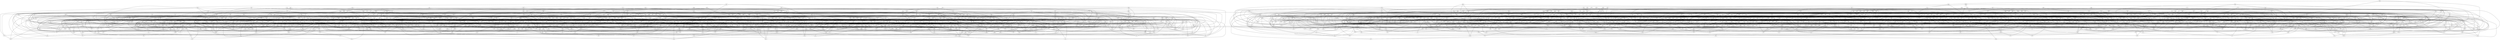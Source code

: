 strict graph {
    "rmq"
    "mqk"
    "hsm"
    "zhg"
    "gfr"
    "vsq"
    "jhn"
    "tlm"
    "rfq"
    "hjx"
    "bnm"
    "sjj"
    "ltr"
    "nvp"
    "hxx"
    "sgc"
    "ttq"
    "rcd"
    "bzf"
    "xss"
    "rmb"
    "mgq"
    "ksl"
    "qlh"
    "gpq"
    "czr"
    "hzg"
    "vgq"
    "pnr"
    "flh"
    "gqb"
    "zbd"
    "sts"
    "lrn"
    "lss"
    "pfb"
    "fsk"
    "shj"
    "bfm"
    "nxs"
    "nrf"
    "qbh"
    "sjs"
    "bgk"
    "kfx"
    "pdz"
    "qfg"
    "zmn"
    "chr"
    "bqg"
    "rdj"
    "zhf"
    "pxc"
    "nnm"
    "hgs"
    "gnp"
    "qrk"
    "xpc"
    "kxc"
    "dks"
    "ztm"
    "lxz"
    "jvc"
    "rpx"
    "rtp"
    "jhd"
    "bzl"
    "txg"
    "nrz"
    "ctd"
    "rhs"
    "cjp"
    "gmm"
    "gpb"
    "lpg"
    "nfd"
    "bhs"
    "dzh"
    "kls"
    "cgn"
    "str"
    "hjb"
    "rrs"
    "qzb"
    "cbf"
    "ksp"
    "ssb"
    "dnf"
    "mhc"
    "nxv"
    "jbl"
    "zjf"
    "qvq"
    "ngq"
    "szh"
    "fck"
    "gsh"
    "xfl"
    "vjg"
    "ppk"
    "ngp"
    "gjp"
    "zdr"
    "xhz"
    "ddb"
    "zzx"
    "lfh"
    "kmm"
    "kvr"
    "vdb"
    "hsg"
    "snv"
    "tjz"
    "fqz"
    "lpv"
    "dgf"
    "plv"
    "nhd"
    "rcf"
    "klk"
    "pxb"
    "frm"
    "qsq"
    "fmh"
    "thz"
    "vrn"
    "ksh"
    "rkb"
    "njn"
    "ntb"
    "tql"
    "vsm"
    "nxb"
    "tfp"
    "ccp"
    "mmv"
    "zbv"
    "xtn"
    "jzj"
    "gjx"
    "mgs"
    "zpt"
    "tvx"
    "npn"
    "bgd"
    "zcg"
    "vkf"
    "dgn"
    "kjh"
    "hcq"
    "vnm"
    "lkm"
    "qcg"
    "prk"
    "fpj"
    "nlp"
    "pxx"
    "npt"
    "hbs"
    "rxn"
    "knd"
    "xts"
    "clz"
    "bjk"
    "rxc"
    "qth"
    "rhz"
    "ggn"
    "zgc"
    "xtj"
    "lgh"
    "ljj"
    "mpd"
    "lzp"
    "qnh"
    "bdp"
    "qfs"
    "hft"
    "prz"
    "lfq"
    "hdd"
    "rgn"
    "dvq"
    "nnq"
    "bcg"
    "nlx"
    "zzq"
    "kll"
    "dnx"
    "tjr"
    "szb"
    "vsc"
    "qpz"
    "znb"
    "xcm"
    "ncs"
    "nlc"
    "vrd"
    "sdd"
    "gnd"
    "xnv"
    "khd"
    "hzh"
    "jld"
    "qjm"
    "bzt"
    "hhb"
    "hvx"
    "drq"
    "cxg"
    "mtg"
    "cfc"
    "bvt"
    "zsq"
    "hqp"
    "jdx"
    "lrr"
    "cgj"
    "jbf"
    "qxd"
    "mrv"
    "kzj"
    "pgc"
    "dgv"
    "sbh"
    "gvs"
    "nqp"
    "dff"
    "lqg"
    "bkd"
    "vxr"
    "xtm"
    "qvm"
    "dnv"
    "lvz"
    "svf"
    "hsz"
    "qqs"
    "xtz"
    "pnq"
    "vpj"
    "hlq"
    "xzg"
    "glc"
    "pqd"
    "slg"
    "qrx"
    "xxd"
    "xns"
    "jfz"
    "frg"
    "dtp"
    "qxz"
    "dlz"
    "hgq"
    "hxb"
    "tdl"
    "sgb"
    "ppt"
    "lmx"
    "nqm"
    "thc"
    "pjk"
    "rkt"
    "zmg"
    "jtd"
    "zhd"
    "cgq"
    "rsr"
    "rlp"
    "nng"
    "rtq"
    "qsb"
    "mcd"
    "mfg"
    "pfd"
    "qqf"
    "mkh"
    "gst"
    "xdj"
    "gjd"
    "bfp"
    "scq"
    "mmf"
    "gcd"
    "gpg"
    "nck"
    "pxr"
    "htb"
    "xhm"
    "jbh"
    "tkf"
    "kdn"
    "jpx"
    "tmg"
    "bht"
    "ljl"
    "mfd"
    "zkd"
    "lsb"
    "chv"
    "slk"
    "lbk"
    "bxf"
    "hdh"
    "xkr"
    "msq"
    "vdg"
    "hth"
    "tfk"
    "mcr"
    "djg"
    "gfq"
    "fjr"
    "hjz"
    "pkm"
    "zdl"
    "ltq"
    "tlp"
    "rnx"
    "bkg"
    "mqc"
    "skn"
    "rhq"
    "lsq"
    "bgg"
    "bqh"
    "cfq"
    "qcp"
    "kmd"
    "pcs"
    "hhv"
    "pmj"
    "ffd"
    "kft"
    "pjx"
    "ztp"
    "bzb"
    "cmp"
    "chf"
    "ffj"
    "hhd"
    "fmx"
    "cdm"
    "nqg"
    "gls"
    "xnf"
    "dbj"
    "xxx"
    "jrf"
    "xth"
    "hxd"
    "tqd"
    "nzz"
    "dgz"
    "bfv"
    "xtc"
    "sqq"
    "ftx"
    "dqm"
    "qlz"
    "thf"
    "gjv"
    "qrb"
    "jck"
    "czz"
    "qff"
    "cfh"
    "mts"
    "zgx"
    "vxt"
    "mvd"
    "grf"
    "gvb"
    "bpv"
    "fzc"
    "dhm"
    "sxb"
    "tqk"
    "sbc"
    "zsp"
    "jnj"
    "zsb"
    "nvf"
    "tgh"
    "bjc"
    "gdh"
    "rfb"
    "drr"
    "vrq"
    "fxg"
    "ggs"
    "hqz"
    "lhj"
    "xfd"
    "ltj"
    "tgl"
    "nft"
    "mcc"
    "pjl"
    "zlk"
    "kvp"
    "dhs"
    "nsk"
    "cdt"
    "zbq"
    "znp"
    "fgh"
    "qgq"
    "prn"
    "zbl"
    "glg"
    "xdf"
    "mnl"
    "xct"
    "hgj"
    "frh"
    "nmk"
    "lsr"
    "zxh"
    "ctk"
    "qmj"
    "bdj"
    "zmj"
    "mcz"
    "tvn"
    "mxd"
    "gxp"
    "mfh"
    "hpd"
    "vxk"
    "crj"
    "hmk"
    "kdm"
    "hcc"
    "lpl"
    "bjj"
    "pnt"
    "srq"
    "hxv"
    "pks"
    "psz"
    "vdl"
    "rfj"
    "hln"
    "gzm"
    "vlt"
    "qsl"
    "pmg"
    "qkd"
    "fsf"
    "rpc"
    "znz"
    "tdp"
    "vnx"
    "jgh"
    "xgx"
    "tsp"
    "gnj"
    "sqz"
    "vbq"
    "rlz"
    "slx"
    "gdq"
    "sjx"
    "xgv"
    "nxz"
    "tsx"
    "cgt"
    "bkl"
    "lgj"
    "kxz"
    "ckq"
    "dzn"
    "gbp"
    "hzd"
    "rdq"
    "tnl"
    "tzp"
    "gnx"
    "vlx"
    "cjl"
    "fpp"
    "jhx"
    "hsd"
    "szg"
    "lpc"
    "qdf"
    "vjv"
    "bpd"
    "jlv"
    "rqk"
    "dms"
    "fvn"
    "cfv"
    "kjn"
    "vgr"
    "dlq"
    "ckv"
    "xkf"
    "hmh"
    "fpl"
    "cml"
    "tfq"
    "fjm"
    "snx"
    "rlf"
    "qtt"
    "mpr"
    "thx"
    "zlh"
    "nqz"
    "pxk"
    "tpd"
    "nnc"
    "lxq"
    "mgz"
    "hcx"
    "sfm"
    "nhz"
    "fsj"
    "zkf"
    "vkx"
    "hpl"
    "ptd"
    "sjm"
    "gjk"
    "pvb"
    "vkg"
    "xkn"
    "mbr"
    "sxv"
    "tcg"
    "mtp"
    "jgb"
    "htn"
    "ksv"
    "csr"
    "jzv"
    "rrj"
    "vbm"
    "sjb"
    "rqm"
    "msz"
    "ddt"
    "ppr"
    "sqn"
    "dtx"
    "hlv"
    "zrt"
    "zlc"
    "zfc"
    "tbg"
    "zrh"
    "lnj"
    "rpl"
    "vqv"
    "xpd"
    "pzk"
    "gmq"
    "tvc"
    "nnt"
    "xsn"
    "zbc"
    "snp"
    "xcl"
    "hnc"
    "cxv"
    "vdc"
    "fqg"
    "dxv"
    "dfk"
    "frb"
    "rpd"
    "fkd"
    "gbg"
    "gfc"
    "mfm"
    "mtl"
    "dfc"
    "pfc"
    "dln"
    "vkp"
    "lmv"
    "qpc"
    "ddk"
    "lsn"
    "fpg"
    "mnn"
    "jcv"
    "fvj"
    "blr"
    "nbc"
    "mgv"
    "xgq"
    "jzf"
    "rbs"
    "bvg"
    "xsr"
    "bcr"
    "bbx"
    "knf"
    "hlt"
    "lsv"
    "psj"
    "hhc"
    "pld"
    "njq"
    "fnm"
    "qzd"
    "qjj"
    "rhr"
    "gvp"
    "ssv"
    "hxt"
    "vpc"
    "jvb"
    "lgl"
    "tfm"
    "znd"
    "ljf"
    "jrg"
    "ngd"
    "fnz"
    "dxm"
    "bhg"
    "rfm"
    "ddl"
    "qrg"
    "ssr"
    "xjc"
    "jzz"
    "jtn"
    "hqm"
    "lvc"
    "mls"
    "pgx"
    "pjm"
    "cdz"
    "kqz"
    "zss"
    "qjh"
    "bcq"
    "tnj"
    "kxt"
    "tbb"
    "jsq"
    "lgg"
    "xfr"
    "plh"
    "rmp"
    "pzc"
    "pxn"
    "bmx"
    "sch"
    "sng"
    "pgd"
    "rvm"
    "ght"
    "nbd"
    "zlz"
    "lfc"
    "cmh"
    "hkr"
    "qcf"
    "xxc"
    "vgh"
    "cmx"
    "htc"
    "vbp"
    "hmr"
    "bhz"
    "hxk"
    "jxg"
    "trf"
    "dtf"
    "kds"
    "snd"
    "fkc"
    "gbb"
    "vnc"
    "psb"
    "mtd"
    "trn"
    "zcm"
    "srj"
    "xzc"
    "pqg"
    "nxx"
    "mvv"
    "vkc"
    "spd"
    "mhj"
    "xbm"
    "dxq"
    "pqk"
    "cth"
    "hct"
    "bkj"
    "sjf"
    "fzx"
    "nxd"
    "lfx"
    "qpg"
    "mrb"
    "fgl"
    "qvn"
    "vfz"
    "vfp"
    "cnc"
    "fpv"
    "kvq"
    "btc"
    "hcn"
    "fnf"
    "dqd"
    "vbk"
    "gzk"
    "jpb"
    "dhz"
    "mzb"
    "lmz"
    "bqp"
    "vdq"
    "nsc"
    "mpx"
    "tld"
    "vlh"
    "qrl"
    "sbd"
    "tks"
    "gcs"
    "crm"
    "ccf"
    "jqg"
    "rtv"
    "srn"
    "ptz"
    "zkb"
    "zxn"
    "gnl"
    "fxj"
    "tbk"
    "dbx"
    "csc"
    "pnx"
    "lqq"
    "nkg"
    "cfj"
    "dvm"
    "qxt"
    "xzp"
    "kpk"
    "gzp"
    "xhg"
    "vng"
    "hvp"
    "fcs"
    "npr"
    "mnd"
    "xqb"
    "tpz"
    "frp"
    "xcx"
    "hfc"
    "tfg"
    "jmg"
    "gds"
    "csd"
    "lld"
    "zzb"
    "dxt"
    "mgr"
    "cnt"
    "kgb"
    "mgl"
    "ktx"
    "zfq"
    "zgj"
    "htg"
    "gnf"
    "gnv"
    "lmq"
    "kmx"
    "nds"
    "mbh"
    "qph"
    "jkm"
    "rxd"
    "xnr"
    "hpx"
    "gcz"
    "kdj"
    "nhg"
    "blp"
    "vbs"
    "xjt"
    "tdd"
    "xjv"
    "xrk"
    "xnc"
    "ddf"
    "szs"
    "ncz"
    "tjh"
    "dcf"
    "kdd"
    "jjg"
    "fqn"
    "nkm"
    "pns"
    "cdn"
    "hmg"
    "kch"
    "nfr"
    "cpc"
    "rpn"
    "pqj"
    "smp"
    "ndj"
    "dqj"
    "prp"
    "skg"
    "nsd"
    "fsh"
    "dvg"
    "xgj"
    "khs"
    "hcr"
    "kfm"
    "ftm"
    "dsk"
    "nxt"
    "tss"
    "rbq"
    "rsz"
    "kfb"
    "kbd"
    "vcr"
    "xph"
    "lzs"
    "bsq"
    "dzb"
    "msh"
    "snl"
    "rgl"
    "jrr"
    "znm"
    "dsf"
    "czq"
    "sfg"
    "gxh"
    "glv"
    "zsd"
    "jfj"
    "zrx"
    "jks"
    "bjz"
    "cfm"
    "vqj"
    "pzp"
    "bld"
    "vhk"
    "khm"
    "fms"
    "sdv"
    "tpb"
    "vkq"
    "jfd"
    "xmz"
    "jqv"
    "rng"
    "pkh"
    "lvf"
    "spp"
    "xdh"
    "xft"
    "ddn"
    "gld"
    "vdk"
    "rxm"
    "tdr"
    "ldh"
    "zhr"
    "xkv"
    "hfm"
    "vcv"
    "mht"
    "dxk"
    "xls"
    "lph"
    "rst"
    "sgt"
    "hvb"
    "zjk"
    "pcl"
    "cdh"
    "grh"
    "vxn"
    "lkd"
    "jzq"
    "fvk"
    "msp"
    "pjc"
    "dmx"
    "vvd"
    "qxp"
    "rcx"
    "kgc"
    "gtf"
    "gsj"
    "zmx"
    "scm"
    "knj"
    "vzn"
    "qxj"
    "pnf"
    "jgz"
    "kkf"
    "xpz"
    "hxj"
    "vqs"
    "dbg"
    "spx"
    "scv"
    "lqv"
    "svv"
    "jkf"
    "vzf"
    "pht"
    "rvg"
    "thb"
    "hjh"
    "xmd"
    "lgp"
    "xrs"
    "tgt"
    "sqx"
    "hhm"
    "prq"
    "rls"
    "qnx"
    "dgk"
    "knh"
    "fzq"
    "xjb"
    "vrm"
    "qsc"
    "rcr"
    "vvg"
    "tgj"
    "ngr"
    "vsr"
    "mzg"
    "gzj"
    "zhs"
    "xsz"
    "bbr"
    "fvx"
    "hck"
    "lds"
    "pgp"
    "sxm"
    "pnm"
    "dgt"
    "gqh"
    "fpz"
    "fjv"
    "glq"
    "bdb"
    "tsd"
    "plg"
    "nts"
    "zbn"
    "xlb"
    "xhv"
    "lsf"
    "kjq"
    "lqp"
    "nss"
    "pvf"
    "cxn"
    "vgs"
    "mnc"
    "fjp"
    "hcb"
    "fzb"
    "jdc"
    "zsk"
    "ncx"
    "cqs"
    "sgv"
    "ltb"
    "gjh"
    "hdf"
    "hcj"
    "tpm"
    "qqm"
    "lzl"
    "zlb"
    "fml"
    "brp"
    "lhq"
    "cmb"
    "cps"
    "qnt"
    "nvn"
    "nfn"
    "zsh"
    "kzm"
    "npv"
    "tkr"
    "cnh"
    "hzv"
    "cnl"
    "gvv"
    "vjz"
    "bfr"
    "tdb"
    "qjf"
    "ppp"
    "xfk"
    "qmd"
    "vgx"
    "kzz"
    "cjd"
    "bvj"
    "cms"
    "vtq"
    "mss"
    "nbh"
    "smv"
    "pjj"
    "qgm"
    "vjt"
    "vlb"
    "nps"
    "zdp"
    "sst"
    "cls"
    "zzm"
    "tvm"
    "srr"
    "nfh"
    "nfb"
    "stc"
    "brm"
    "hcf"
    "vqk"
    "qnp"
    "gqz"
    "bhh"
    "zfv"
    "gph"
    "sdx"
    "rzt"
    "jmv"
    "dfh"
    "pkq"
    "bst"
    "dnj"
    "dts"
    "ljb"
    "fnb"
    "rbr"
    "jjz"
    "rnf"
    "gvg"
    "frj"
    "tht"
    "bnr"
    "tlg"
    "xjd"
    "zcf"
    "gqn"
    "hqs"
    "gfz"
    "rpr"
    "jvj"
    "hdl"
    "krs"
    "hdk"
    "jjl"
    "nnh"
    "fgd"
    "zph"
    "kss"
    "sdr"
    "kkc"
    "srs"
    "zvz"
    "mjg"
    "dbq"
    "vqr"
    "bcp"
    "ntg"
    "hkx"
    "nlh"
    "jsp"
    "vdh"
    "vsh"
    "kgf"
    "fdq"
    "rrv"
    "mzv"
    "knv"
    "smz"
    "lgt"
    "gsq"
    "vrt"
    "crs"
    "tvg"
    "vbz"
    "fmt"
    "mvc"
    "fpk"
    "dqz"
    "fjb"
    "shp"
    "lkn"
    "tgf"
    "dzq"
    "ddp"
    "shd"
    "sjk"
    "gzs"
    "jqn"
    "mmz"
    "xrr"
    "kgr"
    "qfl"
    "jgm"
    "gpv"
    "dbs"
    "ndt"
    "xfq"
    "khj"
    "tjc"
    "sgl"
    "dgc"
    "vmb"
    "pzj"
    "zdd"
    "qdq"
    "jmm"
    "mhg"
    "xsl"
    "thk"
    "sxh"
    "kfr"
    "hnm"
    "grl"
    "hrx"
    "dhn"
    "jkd"
    "chm"
    "tgb"
    "fcl"
    "ddr"
    "shg"
    "nvr"
    "mvr"
    "bth"
    "vjs"
    "fhl"
    "rvt"
    "vbr"
    "fnc"
    "kkm"
    "qql"
    "fjq"
    "tjg"
    "flb"
    "vfl"
    "mpt"
    "crn"
    "fhh"
    "btz"
    "kxr"
    "qdm"
    "lbd"
    "lzf"
    "clm"
    "gmj"
    "qcz"
    "lkb"
    "xjf"
    "qqr"
    "bmq"
    "jbs"
    "snk"
    "xzr"
    "hcv"
    "mzx"
    "pzb"
    "fsr"
    "kzr"
    "mkt"
    "fxp"
    "lch"
    "hnd"
    "gtz"
    "htx"
    "vxm"
    "vfq"
    "bmk"
    "zvj"
    "xbk"
    "gmn"
    "gkj"
    "mhb"
    "mzk"
    "vnh"
    "smt"
    "njl"
    "kgq"
    "vtd"
    "gxj"
    "vgz"
    "lgx"
    "jqk"
    "rbf"
    "tzd"
    "lqx"
    "zgd"
    "txl"
    "bjg"
    "dmd"
    "fvr"
    "qfb"
    "szp"
    "qnq"
    "qmf"
    "jmn"
    "ccr"
    "kjb"
    "dvf"
    "phq"
    "lvq"
    "hsc"
    "kqf"
    "rds"
    "stx"
    "czl"
    "hdz"
    "bqk"
    "ftd"
    "pmv"
    "smk"
    "fdv"
    "mdn"
    "szj"
    "vvz"
    "vvj"
    "rrn"
    "hqk"
    "ctn"
    "ktm"
    "trd"
    "bbv"
    "nvx"
    "dvz"
    "drh"
    "fcv"
    "nnl"
    "pnl"
    "ljt"
    "tjj"
    "fbz"
    "hdr"
    "kdv"
    "vvc"
    "vpx"
    "tfb"
    "bxd"
    "njb"
    "rdg"
    "nrc"
    "dzp"
    "kqq"
    "jgv"
    "vpn"
    "mms"
    "gmb"
    "jhv"
    "ctm"
    "khf"
    "dkz"
    "qqn"
    "csb"
    "djh"
    "ttr"
    "bbq"
    "sxr"
    "grt"
    "fdk"
    "qfz"
    "jfh"
    "jzc"
    "tlh"
    "pfl"
    "lzd"
    "qrs"
    "zqx"
    "dcl"
    "mdz"
    "jst"
    "mtk"
    "tsq"
    "kth"
    "rjf"
    "zrd"
    "zsf"
    "xdz"
    "brj"
    "bmj"
    "trm"
    "tbz"
    "cjb"
    "hzs"
    "nfz"
    "vth"
    "bgf"
    "mlb"
    "kjk"
    "xnl"
    "sxd"
    "fqx"
    "dmh"
    "rkm"
    "zvv"
    "btf"
    "qdj"
    "nzv"
    "mcp"
    "pqz"
    "bnj"
    "hjs"
    "lbx"
    "tcv"
    "rzq"
    "hvd"
    "fvs"
    "vhp"
    "cng"
    "vzd"
    "ppg"
    "mdh"
    "csz"
    "phl"
    "qtl"
    "bbb"
    "hkp"
    "stm"
    "jdq"
    "mkv"
    "pmh"
    "qpv"
    "kcc"
    "pbp"
    "kgl"
    "bxj"
    "vtm"
    "ghl"
    "khh"
    "lpb"
    "nzk"
    "cxq"
    "vhr"
    "prs"
    "mkd"
    "mkr"
    "vpk"
    "sqd"
    "hjj"
    "qgz"
    "kpr"
    "phc"
    "fnh"
    "lvd"
    "cmg"
    "vbd"
    "nfl"
    "plt"
    "pjq"
    "nmz"
    "ggv"
    "tnp"
    "nqj"
    "vxq"
    "vxx"
    "pbr"
    "ccb"
    "hqn"
    "zjl"
    "njr"
    "jhz"
    "pvh"
    "xlf"
    "szc"
    "lrp"
    "dlp"
    "jqb"
    "vnf"
    "qbj"
    "zhj"
    "vch"
    "bkn"
    "rpb"
    "std"
    "tbp"
    "kjd"
    "kvz"
    "bcn"
    "fmk"
    "lhp"
    "mzq"
    "vck"
    "xfn"
    "nlt"
    "mhv"
    "hpq"
    "cfs"
    "rmq" -- "tks" [weight=1]
    "mqk" -- "mzk" [weight=1]
    "hsm" -- "mfh" [weight=1]
    "hsm" -- "zxn" [weight=1]
    "hsm" -- "ntb" [weight=1]
    "hsm" -- "mqc" [weight=1]
    "hsm" -- "qlh" [weight=1]
    "gfr" -- "sbh" [weight=1]
    "gfr" -- "tqd" [weight=1]
    "gfr" -- "vbk" [weight=1]
    "gfr" -- "kvr" [weight=1]
    "gfr" -- "vkf" [weight=1]
    "vsq" -- "ztp" [weight=1]
    "jhn" -- "snp" [weight=1]
    "tlm" -- "vnc" [weight=1]
    "hjx" -- "mmv" [weight=1]
    "hjx" -- "tlp" [weight=1]
    "bnm" -- "lmq" [weight=1]
    "bnm" -- "nhz" [weight=1]
    "bnm" -- "rzq" [weight=1]
    "bnm" -- "gfc" [weight=1]
    "bnm" -- "prn" [weight=1]
    "ltr" -- "tvc" [weight=1]
    "ltr" -- "rds" [weight=1]
    "ltr" -- "sdx" [weight=1]
    "ltr" -- "mmz" [weight=1]
    "nvp" -- "snv" [weight=1]
    "hxx" -- "xzg" [weight=1]
    "hxx" -- "qth" [weight=1]
    "sgc" -- "trd" [weight=1]
    "sgc" -- "xft" [weight=1]
    "rcd" -- "tdr" [weight=1]
    "bzf" -- "rnx" [weight=1]
    "bzf" -- "vck" [weight=1]
    "bzf" -- "xkr" [weight=1]
    "bzf" -- "fvx" [weight=1]
    "bzf" -- "pqj" [weight=1]
    "rmb" -- "rzt" [weight=1]
    "mgq" -- "tdl" [weight=1]
    "mgq" -- "vjz" [weight=1]
    "mgq" -- "szc" [weight=1]
    "ksl" -- "tfg" [weight=1]
    "ksl" -- "tks" [weight=1]
    "qlh" -- "zrh" [weight=1]
    "gpq" -- "nfh" [weight=1]
    "gpq" -- "psb" [weight=1]
    "gpq" -- "vtq" [weight=1]
    "czr" -- "tdl" [weight=1]
    "czr" -- "ndt" [weight=1]
    "czr" -- "nfh" [weight=1]
    "czr" -- "mgv" [weight=1]
    "hzg" -- "lbk" [weight=1]
    "hzg" -- "jfz" [weight=1]
    "hzg" -- "pjj" [weight=1]
    "vgq" -- "zrd" [weight=1]
    "pnr" -- "zzx" [weight=1]
    "pnr" -- "rpn" [weight=1]
    "flh" -- "jzz" [weight=1]
    "flh" -- "vpj" [weight=1]
    "flh" -- "pzj" [weight=1]
    "flh" -- "xss" [weight=1]
    "gqb" -- "kjn" [weight=1]
    "gqb" -- "stm" [weight=1]
    "gqb" -- "slx" [weight=1]
    "gqb" -- "lds" [weight=1]
    "sts" -- "txl" [weight=1]
    "lrn" -- "nbc" [weight=1]
    "lss" -- "qfl" [weight=1]
    "lss" -- "xnr" [weight=1]
    "pfb" -- "zlk" [weight=1]
    "pfb" -- "vpc" [weight=1]
    "fsk" -- "kxr" [weight=1]
    "fsk" -- "znd" [weight=1]
    "fsk" -- "jdx" [weight=1]
    "fsk" -- "nck" [weight=1]
    "shj" -- "vrm" [weight=1]
    "bfm" -- "dnv" [weight=1]
    "bfm" -- "csd" [weight=1]
    "bfm" -- "fnb" [weight=1]
    "bfm" -- "zhr" [weight=1]
    "bfm" -- "lgx" [weight=1]
    "nxs" -- "tlm" [weight=1]
    "nxs" -- "rfq" [weight=1]
    "nxs" -- "pgp" [weight=1]
    "nrf" -- "vfq" [weight=1]
    "qbh" -- "xnv" [weight=1]
    "qbh" -- "tpb" [weight=1]
    "sjs" -- "xzp" [weight=1]
    "bgk" -- "cxn" [weight=1]
    "bgk" -- "fgh" [weight=1]
    "bgk" -- "mzq" [weight=1]
    "bgk" -- "vvg" [weight=1]
    "kfx" -- "xgq" [weight=1]
    "kfx" -- "rtv" [weight=1]
    "kfx" -- "mls" [weight=1]
    "kfx" -- "srn" [weight=1]
    "pdz" -- "vkg" [weight=1]
    "pdz" -- "qmf" [weight=1]
    "pdz" -- "tdr" [weight=1]
    "qfg" -- "tbk" [weight=1]
    "qfg" -- "tlh" [weight=1]
    "chr" -- "khd" [weight=1]
    "chr" -- "xdf" [weight=1]
    "bqg" -- "dhz" [weight=1]
    "bqg" -- "ndt" [weight=1]
    "bqg" -- "tgj" [weight=1]
    "bqg" -- "cdh" [weight=1]
    "bqg" -- "bvt" [weight=1]
    "rdj" -- "zzm" [weight=1]
    "pxc" -- "vbr" [weight=1]
    "pxc" -- "qrk" [weight=1]
    "nnm" -- "nnq" [weight=1]
    "hgs" -- "lvc" [weight=1]
    "hgs" -- "sbh" [weight=1]
    "hgs" -- "mht" [weight=1]
    "hgs" -- "lzp" [weight=1]
    "gnp" -- "tks" [weight=1]
    "gnp" -- "hjj" [weight=1]
    "qrk" -- "tpb" [weight=1]
    "kxc" -- "nmk" [weight=1]
    "kxc" -- "nft" [weight=1]
    "kxc" -- "sjj" [weight=1]
    "dks" -- "hzg" [weight=1]
    "dks" -- "xxd" [weight=1]
    "dks" -- "qqs" [weight=1]
    "dks" -- "fnc" [weight=1]
    "lxz" -- "tbk" [weight=1]
    "lxz" -- "qdj" [weight=1]
    "lxz" -- "skn" [weight=1]
    "jvc" -- "lnj" [weight=1]
    "jvc" -- "pfd" [weight=1]
    "jvc" -- "xbk" [weight=1]
    "jvc" -- "mdn" [weight=1]
    "jvc" -- "lvf" [weight=1]
    "rpx" -- "vvd" [weight=1]
    "rtp" -- "vpc" [weight=1]
    "rtp" -- "ttr" [weight=1]
    "jhd" -- "tgt" [weight=1]
    "jhd" -- "zzb" [weight=1]
    "jhd" -- "kzz" [weight=1]
    "jhd" -- "ktx" [weight=1]
    "bzl" -- "kzr" [weight=1]
    "bzl" -- "fvk" [weight=1]
    "bzl" -- "fnz" [weight=1]
    "bzl" -- "fnc" [weight=1]
    "txg" -- "vkq" [weight=1]
    "nrz" -- "vnf" [weight=1]
    "nrz" -- "stc" [weight=1]
    "ctd" -- "qjh" [weight=1]
    "ctd" -- "mtk" [weight=1]
    "ctd" -- "rbf" [weight=1]
    "rhs" -- "xbm" [weight=1]
    "cjp" -- "kfm" [weight=1]
    "cjp" -- "jrg" [weight=1]
    "cjp" -- "rzq" [weight=1]
    "cjp" -- "dzh" [weight=1]
    "gmm" -- "tsq" [weight=1]
    "gmm" -- "vvz" [weight=1]
    "gmm" -- "vmb" [weight=1]
    "gpb" -- "lfh" [weight=1]
    "gpb" -- "nlc" [weight=1]
    "gpb" -- "jhd" [weight=1]
    "gpb" -- "kjq" [weight=1]
    "gpb" -- "qmd" [weight=1]
    "gpb" -- "zsq" [weight=1]
    "gpb" -- "kdj" [weight=1]
    "lpg" -- "vxx" [weight=1]
    "lpg" -- "nlc" [weight=1]
    "lpg" -- "vhp" [weight=1]
    "lpg" -- "tpd" [weight=1]
    "nfd" -- "qrl" [weight=1]
    "nfd" -- "vdh" [weight=1]
    "nfd" -- "tvn" [weight=1]
    "nfd" -- "xmd" [weight=1]
    "bhs" -- "nqp" [weight=1]
    "bhs" -- "pnx" [weight=1]
    "bhs" -- "dlz" [weight=1]
    "bhs" -- "lpc" [weight=1]
    "dzh" -- "qkd" [weight=1]
    "dzh" -- "rtp" [weight=1]
    "dzh" -- "kgr" [weight=1]
    "kls" -- "mvc" [weight=1]
    "kls" -- "xmz" [weight=1]
    "kls" -- "vth" [weight=1]
    "cgn" -- "std" [weight=1]
    "cgn" -- "fzx" [weight=1]
    "cgn" -- "vsm" [weight=1]
    "cgn" -- "vpj" [weight=1]
    "str" -- "vrd" [weight=1]
    "str" -- "vfp" [weight=1]
    "hjb" -- "hjh" [weight=1]
    "hjb" -- "vqs" [weight=1]
    "hjb" -- "lqq" [weight=1]
    "hjb" -- "kpr" [weight=1]
    "hjb" -- "nfh" [weight=1]
    "rrs" -- "vpn" [weight=1]
    "qzb" -- "rcd" [weight=1]
    "qzb" -- "vjv" [weight=1]
    "cbf" -- "szs" [weight=1]
    "cbf" -- "nrc" [weight=1]
    "cbf" -- "xsz" [weight=1]
    "cbf" -- "fsj" [weight=1]
    "ksp" -- "smv" [weight=1]
    "ksp" -- "spd" [weight=1]
    "ksp" -- "tcg" [weight=1]
    "dnf" -- "rjf" [weight=1]
    "dnf" -- "pgx" [weight=1]
    "dnf" -- "vdk" [weight=1]
    "mhc" -- "qvq" [weight=1]
    "nxv" -- "rbs" [weight=1]
    "jbl" -- "rfb" [weight=1]
    "jbl" -- "ppt" [weight=1]
    "jbl" -- "jgm" [weight=1]
    "jbl" -- "zhf" [weight=1]
    "ngq" -- "qlz" [weight=1]
    "ngq" -- "npn" [weight=1]
    "ngq" -- "tql" [weight=1]
    "ngq" -- "qvn" [weight=1]
    "ngq" -- "vpn" [weight=1]
    "szh" -- "xzc" [weight=1]
    "fck" -- "hcv" [weight=1]
    "fck" -- "ktm" [weight=1]
    "fck" -- "hcn" [weight=1]
    "fck" -- "rmb" [weight=1]
    "gsh" -- "rfq" [weight=1]
    "gsh" -- "qdf" [weight=1]
    "vjg" -- "zxh" [weight=1]
    "ppk" -- "snl" [weight=1]
    "ppk" -- "xkv" [weight=1]
    "ppk" -- "szb" [weight=1]
    "ppk" -- "xkf" [weight=1]
    "ngp" -- "ntb" [weight=1]
    "ngp" -- "str" [weight=1]
    "ngp" -- "pmv" [weight=1]
    "gjp" -- "rtq" [weight=1]
    "gjp" -- "pmg" [weight=1]
    "gjp" -- "znz" [weight=1]
    "zdr" -- "zxn" [weight=1]
    "xhz" -- "zcg" [weight=1]
    "ddb" -- "fjm" [weight=1]
    "ddb" -- "fmk" [weight=1]
    "ddb" -- "dqj" [weight=1]
    "ddb" -- "xnv" [weight=1]
    "lfh" -- "lvc" [weight=1]
    "lfh" -- "qql" [weight=1]
    "lfh" -- "rhq" [weight=1]
    "kmm" -- "tht" [weight=1]
    "kmm" -- "vdl" [weight=1]
    "kmm" -- "qgq" [weight=1]
    "kmm" -- "pjq" [weight=1]
    "kmm" -- "prp" [weight=1]
    "kvr" -- "snl" [weight=1]
    "kvr" -- "lgg" [weight=1]
    "vdb" -- "vdg" [weight=1]
    "hsg" -- "njb" [weight=1]
    "hsg" -- "xnl" [weight=1]
    "hsg" -- "ldh" [weight=1]
    "fqz" -- "ftm" [weight=1]
    "fqz" -- "gdh" [weight=1]
    "fqz" -- "nlh" [weight=1]
    "fqz" -- "tcg" [weight=1]
    "fqz" -- "vch" [weight=1]
    "lpv" -- "vqv" [weight=1]
    "lpv" -- "shg" [weight=1]
    "dgf" -- "nss" [weight=1]
    "dgf" -- "jzf" [weight=1]
    "dgf" -- "tvn" [weight=1]
    "plv" -- "rng" [weight=1]
    "plv" -- "rqk" [weight=1]
    "nhd" -- "rvg" [weight=1]
    "nhd" -- "rbr" [weight=1]
    "nhd" -- "qjf" [weight=1]
    "rcf" -- "thf" [weight=1]
    "klk" -- "znz" [weight=1]
    "klk" -- "vng" [weight=1]
    "pxb" -- "vdc" [weight=1]
    "frm" -- "tjz" [weight=1]
    "frm" -- "xdj" [weight=1]
    "frm" -- "zfc" [weight=1]
    "qsq" -- "vfz" [weight=1]
    "fmh" -- "hdh" [weight=1]
    "fmh" -- "rnx" [weight=1]
    "fmh" -- "mcz" [weight=1]
    "fmh" -- "vch" [weight=1]
    "thz" -- "vbm" [weight=1]
    "thz" -- "vpc" [weight=1]
    "vrn" -- "vvd" [weight=1]
    "ksh" -- "mvr" [weight=1]
    "ksh" -- "lsf" [weight=1]
    "ksh" -- "qpz" [weight=1]
    "njn" -- "szb" [weight=1]
    "njn" -- "xjc" [weight=1]
    "ntb" -- "rtq" [weight=1]
    "nxb" -- "qbh" [weight=1]
    "nxb" -- "rkb" [weight=1]
    "nxb" -- "xmd" [weight=1]
    "ccp" -- "csd" [weight=1]
    "ccp" -- "nlx" [weight=1]
    "ccp" -- "dxm" [weight=1]
    "ccp" -- "fjv" [weight=1]
    "mmv" -- "msq" [weight=1]
    "mmv" -- "sxb" [weight=1]
    "jzj" -- "tlg" [weight=1]
    "jzj" -- "rxm" [weight=1]
    "jzj" -- "lvd" [weight=1]
    "jzj" -- "zrt" [weight=1]
    "gjx" -- "hct" [weight=1]
    "gjx" -- "mgs" [weight=1]
    "gjx" -- "nrf" [weight=1]
    "gjx" -- "gxj" [weight=1]
    "gjx" -- "pjc" [weight=1]
    "mgs" -- "pfl" [weight=1]
    "mgs" -- "smv" [weight=1]
    "mgs" -- "rrv" [weight=1]
    "mgs" -- "qxt" [weight=1]
    "tvx" -- "xfl" [weight=1]
    "bgd" -- "sgv" [weight=1]
    "bgd" -- "vdb" [weight=1]
    "bgd" -- "rpn" [weight=1]
    "bgd" -- "nds" [weight=1]
    "vkf" -- "xgv" [weight=1]
    "dgn" -- "jqn" [weight=1]
    "dgn" -- "gjk" [weight=1]
    "dgn" -- "kqz" [weight=1]
    "dgn" -- "lgp" [weight=1]
    "kjh" -- "kzj" [weight=1]
    "kjh" -- "vdq" [weight=1]
    "kjh" -- "nlh" [weight=1]
    "kjh" -- "pbr" [weight=1]
    "hcq" -- "lsb" [weight=1]
    "hcq" -- "klk" [weight=1]
    "hcq" -- "jbf" [weight=1]
    "hcq" -- "hfc" [weight=1]
    "lkm" -- "pzk" [weight=1]
    "lkm" -- "nfn" [weight=1]
    "qcg" -- "tbk" [weight=1]
    "qcg" -- "zlz" [weight=1]
    "prk" -- "vdq" [weight=1]
    "prk" -- "ttr" [weight=1]
    "fpj" -- "lrn" [weight=1]
    "fpj" -- "vdb" [weight=1]
    "fpj" -- "xfl" [weight=1]
    "fpj" -- "xdh" [weight=1]
    "fpj" -- "xzr" [weight=1]
    "nlp" -- "tsd" [weight=1]
    "pxx" -- "rgn" [weight=1]
    "hbs" -- "kzj" [weight=1]
    "hbs" -- "xxd" [weight=1]
    "hbs" -- "qkd" [weight=1]
    "hbs" -- "lfx" [weight=1]
    "hbs" -- "qpv" [weight=1]
    "hbs" -- "sjb" [weight=1]
    "rxn" -- "tlg" [weight=1]
    "rxn" -- "tkr" [weight=1]
    "rxn" -- "sqz" [weight=1]
    "knd" -- "rpb" [weight=1]
    "knd" -- "xjt" [weight=1]
    "knd" -- "nzk" [weight=1]
    "clz" -- "kkc" [weight=1]
    "clz" -- "zzb" [weight=1]
    "clz" -- "gcs" [weight=1]
    "clz" -- "qxd" [weight=1]
    "bjk" -- "gsh" [weight=1]
    "bjk" -- "fkd" [weight=1]
    "bjk" -- "bqp" [weight=1]
    "bjk" -- "ddr" [weight=1]
    "qth" -- "zkb" [weight=1]
    "qth" -- "vng" [weight=1]
    "rhz" -- "tdb" [weight=1]
    "ggn" -- "vfq" [weight=1]
    "ggn" -- "rrv" [weight=1]
    "ggn" -- "jkd" [weight=1]
    "ggn" -- "xsl" [weight=1]
    "lgh" -- "xfl" [weight=1]
    "lgh" -- "vkf" [weight=1]
    "lgh" -- "qcf" [weight=1]
    "ljj" -- "xhm" [weight=1]
    "ljj" -- "zkb" [weight=1]
    "ljj" -- "vpk" [weight=1]
    "ljj" -- "zss" [weight=1]
    "mpd" -- "qgm" [weight=1]
    "lzp" -- "vgx" [weight=1]
    "bdp" -- "xxc" [weight=1]
    "bdp" -- "dvm" [weight=1]
    "bdp" -- "trd" [weight=1]
    "bdp" -- "cjl" [weight=1]
    "bdp" -- "kss" [weight=1]
    "bdp" -- "tjh" [weight=1]
    "hft" -- "rpc" [weight=1]
    "hft" -- "nsc" [weight=1]
    "hft" -- "vtd" [weight=1]
    "prz" -- "xjt" [weight=1]
    "lfq" -- "znp" [weight=1]
    "lfq" -- "sjj" [weight=1]
    "lfq" -- "qfg" [weight=1]
    "hdd" -- "knv" [weight=1]
    "hdd" -- "qcp" [weight=1]
    "hdd" -- "jsq" [weight=1]
    "rgn" -- "xtj" [weight=1]
    "dvq" -- "xts" [weight=1]
    "dvq" -- "vgq" [weight=1]
    "dvq" -- "mzx" [weight=1]
    "dvq" -- "qfg" [weight=1]
    "nnq" -- "xjf" [weight=1]
    "nnq" -- "vsh" [weight=1]
    "bcg" -- "pfc" [weight=1]
    "bcg" -- "npr" [weight=1]
    "bcg" -- "xdh" [weight=1]
    "bcg" -- "xnf" [weight=1]
    "nlx" -- "phc" [weight=1]
    "nlx" -- "tdp" [weight=1]
    "nlx" -- "xkv" [weight=1]
    "kll" -- "sgc" [weight=1]
    "dnx" -- "hxb" [weight=1]
    "dnx" -- "rng" [weight=1]
    "dnx" -- "gph" [weight=1]
    "ncs" -- "zzm" [weight=1]
    "ncs" -- "nzz" [weight=1]
    "ncs" -- "szc" [weight=1]
    "sdd" -- "zjl" [weight=1]
    "gnd" -- "ngp" [weight=1]
    "gnd" -- "xdj" [weight=1]
    "xnv" -- "zmn" [weight=1]
    "khd" -- "vgq" [weight=1]
    "khd" -- "nhz" [weight=1]
    "khd" -- "vgz" [weight=1]
    "hzh" -- "vnx" [weight=1]
    "hzh" -- "nlc" [weight=1]
    "hzh" -- "zhs" [weight=1]
    "hzh" -- "xnf" [weight=1]
    "jld" -- "lkm" [weight=1]
    "jld" -- "xsn" [weight=1]
    "qjm" -- "xcl" [weight=1]
    "qjm" -- "rhz" [weight=1]
    "bzt" -- "zlk" [weight=1]
    "bzt" -- "xnr" [weight=1]
    "bzt" -- "gbp" [weight=1]
    "bzt" -- "dqd" [weight=1]
    "hhb" -- "ndj" [weight=1]
    "hvx" -- "mgz" [weight=1]
    "hvx" -- "jzq" [weight=1]
    "hvx" -- "sst" [weight=1]
    "hvx" -- "shd" [weight=1]
    "hvx" -- "pzj" [weight=1]
    "drq" -- "qxj" [weight=1]
    "drq" -- "nhg" [weight=1]
    "drq" -- "hqp" [weight=1]
    "cxg" -- "hhc" [weight=1]
    "cxg" -- "smt" [weight=1]
    "cxg" -- "nnm" [weight=1]
    "cxg" -- "xxx" [weight=1]
    "mtg" -- "zmx" [weight=1]
    "cfc" -- "qqf" [weight=1]
    "cfc" -- "xcx" [weight=1]
    "cfc" -- "njb" [weight=1]
    "cfc" -- "htx" [weight=1]
    "bvt" -- "vjs" [weight=1]
    "bvt" -- "lvd" [weight=1]
    "bvt" -- "shp" [weight=1]
    "hqp" -- "tjg" [weight=1]
    "hqp" -- "zgx" [weight=1]
    "lrr" -- "vvc" [weight=1]
    "lrr" -- "tfq" [weight=1]
    "lrr" -- "sjk" [weight=1]
    "lrr" -- "nck" [weight=1]
    "lrr" -- "pjc" [weight=1]
    "cgj" -- "jhx" [weight=1]
    "cgj" -- "zsf" [weight=1]
    "cgj" -- "fpk" [weight=1]
    "cgj" -- "drh" [weight=1]
    "cgj" -- "thf" [weight=1]
    "jbf" -- "lrn" [weight=1]
    "jbf" -- "mbh" [weight=1]
    "qxd" -- "vdb" [weight=1]
    "mrv" -- "pfc" [weight=1]
    "mrv" -- "zmj" [weight=1]
    "kzj" -- "mdz" [weight=1]
    "kzj" -- "pnm" [weight=1]
    "pgc" -- "pnx" [weight=1]
    "pgc" -- "xfd" [weight=1]
    "pgc" -- "vlt" [weight=1]
    "dgv" -- "trd" [weight=1]
    "dgv" -- "rxc" [weight=1]
    "dgv" -- "pbr" [weight=1]
    "dgv" -- "pjq" [weight=1]
    "sbh" -- "sgv" [weight=1]
    "gvs" -- "skn" [weight=1]
    "nqp" -- "xrs" [weight=1]
    "nqp" -- "rmb" [weight=1]
    "dff" -- "jzq" [weight=1]
    "dff" -- "std" [weight=1]
    "dff" -- "mpx" [weight=1]
    "dff" -- "zbl" [weight=1]
    "lqg" -- "qrl" [weight=1]
    "lqg" -- "stc" [weight=1]
    "bkd" -- "snx" [weight=1]
    "bkd" -- "lld" [weight=1]
    "bkd" -- "dgt" [weight=1]
    "bkd" -- "djh" [weight=1]
    "bkd" -- "lsn" [weight=1]
    "vxr" -- "zgc" [weight=1]
    "qvm" -- "tfb" [weight=1]
    "qvm" -- "trd" [weight=1]
    "qvm" -- "vhr" [weight=1]
    "qvm" -- "tvn" [weight=1]
    "dnv" -- "kdm" [weight=1]
    "dnv" -- "mms" [weight=1]
    "dnv" -- "fzx" [weight=1]
    "lvz" -- "mpr" [weight=1]
    "hsz" -- "mtd" [weight=1]
    "hsz" -- "mgl" [weight=1]
    "hsz" -- "lvq" [weight=1]
    "qqs" -- "rzq" [weight=1]
    "pnq" -- "scm" [weight=1]
    "pnq" -- "tld" [weight=1]
    "pnq" -- "tbg" [weight=1]
    "vpj" -- "xzg" [weight=1]
    "hlq" -- "sjm" [weight=1]
    "hlq" -- "nqj" [weight=1]
    "glc" -- "mlb" [weight=1]
    "glc" -- "rds" [weight=1]
    "glc" -- "mkd" [weight=1]
    "glc" -- "zhg" [weight=1]
    "pqd" -- "xtn" [weight=1]
    "pqd" -- "zbc" [weight=1]
    "slg" -- "tpz" [weight=1]
    "qrx" -- "rlz" [weight=1]
    "xns" -- "zkf" [weight=1]
    "jfz" -- "snv" [weight=1]
    "frg" -- "rdj" [weight=1]
    "frg" -- "gtz" [weight=1]
    "frg" -- "pvb" [weight=1]
    "dtp" -- "vxm" [weight=1]
    "dtp" -- "tfq" [weight=1]
    "dtp" -- "zgd" [weight=1]
    "dtp" -- "gzp" [weight=1]
    "qxz" -- "vvz" [weight=1]
    "dlz" -- "hgq" [weight=1]
    "dlz" -- "lgg" [weight=1]
    "dlz" -- "srn" [weight=1]
    "dlz" -- "zxh" [weight=1]
    "hgq" -- "tbp" [weight=1]
    "hgq" -- "pvh" [weight=1]
    "hgq" -- "zsp" [weight=1]
    "hxb" -- "snp" [weight=1]
    "hxb" -- "hxt" [weight=1]
    "tdl" -- "vjs" [weight=1]
    "sgb" -- "znb" [weight=1]
    "ppt" -- "tql" [weight=1]
    "lmx" -- "npn" [weight=1]
    "lmx" -- "qdq" [weight=1]
    "lmx" -- "pcs" [weight=1]
    "nqm" -- "xts" [weight=1]
    "nqm" -- "tvg" [weight=1]
    "nqm" -- "rst" [weight=1]
    "rkt" -- "xtc" [weight=1]
    "jtd" -- "lhq" [weight=1]
    "jtd" -- "ksp" [weight=1]
    "cgq" -- "mts" [weight=1]
    "cgq" -- "pns" [weight=1]
    "cgq" -- "qgq" [weight=1]
    "cgq" -- "zrt" [weight=1]
    "cgq" -- "srr" [weight=1]
    "rsr" -- "vsq" [weight=1]
    "rlp" -- "zcg" [weight=1]
    "rlp" -- "vxq" [weight=1]
    "rlp" -- "xss" [weight=1]
    "nng" -- "tgj" [weight=1]
    "rtq" -- "tmg" [weight=1]
    "rtq" -- "zqx" [weight=1]
    "mcd" -- "xlb" [weight=1]
    "mcd" -- "pnt" [weight=1]
    "mfg" -- "zlh" [weight=1]
    "pfd" -- "qgm" [weight=1]
    "qqf" -- "rrj" [weight=1]
    "mkh" -- "mpd" [weight=1]
    "mkh" -- "rkb" [weight=1]
    "mkh" -- "vgh" [weight=1]
    "gst" -- "hcr" [weight=1]
    "gst" -- "sxb" [weight=1]
    "gst" -- "hxx" [weight=1]
    "gjd" -- "zdr" [weight=1]
    "gjd" -- "jjl" [weight=1]
    "gjd" -- "njn" [weight=1]
    "bfp" -- "qxp" [weight=1]
    "bfp" -- "hjx" [weight=1]
    "bfp" -- "vvj" [weight=1]
    "bfp" -- "vth" [weight=1]
    "mmf" -- "tsq" [weight=1]
    "mmf" -- "nbc" [weight=1]
    "mmf" -- "vlb" [weight=1]
    "gcd" -- "vrt" [weight=1]
    "gcd" -- "xhz" [weight=1]
    "gcd" -- "jpb" [weight=1]
    "gcd" -- "gst" [weight=1]
    "gcd" -- "lzp" [weight=1]
    "gpg" -- "hxb" [weight=1]
    "gpg" -- "mtl" [weight=1]
    "gpg" -- "gxp" [weight=1]
    "gpg" -- "nmz" [weight=1]
    "nck" -- "pnf" [weight=1]
    "nck" -- "ncs" [weight=1]
    "nck" -- "xgx" [weight=1]
    "pxr" -- "sdv" [weight=1]
    "pxr" -- "vlt" [weight=1]
    "pxr" -- "zsh" [weight=1]
    "htb" -- "snp" [weight=1]
    "htb" -- "qpv" [weight=1]
    "htb" -- "zlk" [weight=1]
    "htb" -- "knf" [weight=1]
    "htb" -- "rqk" [weight=1]
    "xhm" -- "xpc" [weight=1]
    "jbh" -- "qbh" [weight=1]
    "jbh" -- "tfq" [weight=1]
    "jbh" -- "rgn" [weight=1]
    "jbh" -- "jck" [weight=1]
    "kdn" -- "xth" [weight=1]
    "kdn" -- "prz" [weight=1]
    "jpx" -- "vkx" [weight=1]
    "jpx" -- "msz" [weight=1]
    "jpx" -- "smk" [weight=1]
    "tmg" -- "tnl" [weight=1]
    "tmg" -- "zhr" [weight=1]
    "bht" -- "xqb" [weight=1]
    "bht" -- "jst" [weight=1]
    "bht" -- "pxb" [weight=1]
    "bht" -- "rrj" [weight=1]
    "ljl" -- "xhg" [weight=1]
    "ljl" -- "qbj" [weight=1]
    "ljl" -- "mlb" [weight=1]
    "mfd" -- "sfm" [weight=1]
    "mfd" -- "mgl" [weight=1]
    "zkd" -- "zzx" [weight=1]
    "lsb" -- "sjm" [weight=1]
    "lsb" -- "qgz" [weight=1]
    "chv" -- "fml" [weight=1]
    "chv" -- "ckv" [weight=1]
    "chv" -- "thz" [weight=1]
    "chv" -- "jcv" [weight=1]
    "lbk" -- "vjt" [weight=1]
    "lbk" -- "qxt" [weight=1]
    "lbk" -- "ndj" [weight=1]
    "bxf" -- "lhj" [weight=1]
    "bxf" -- "vsq" [weight=1]
    "bxf" -- "zfc" [weight=1]
    "bxf" -- "vrn" [weight=1]
    "hdh" -- "rlz" [weight=1]
    "hdh" -- "vxt" [weight=1]
    "msq" -- "rcx" [weight=1]
    "msq" -- "xzg" [weight=1]
    "vdg" -- "vnx" [weight=1]
    "hth" -- "kls" [weight=1]
    "hth" -- "pld" [weight=1]
    "tfk" -- "vkf" [weight=1]
    "tfk" -- "xrs" [weight=1]
    "tfk" -- "zkf" [weight=1]
    "mcr" -- "txg" [weight=1]
    "mcr" -- "mls" [weight=1]
    "mcr" -- "vrn" [weight=1]
    "mcr" -- "nzk" [weight=1]
    "djg" -- "znm" [weight=1]
    "djg" -- "psj" [weight=1]
    "djg" -- "vkc" [weight=1]
    "djg" -- "zgx" [weight=1]
    "gfq" -- "kll" [weight=1]
    "gfq" -- "vbp" [weight=1]
    "gfq" -- "nvp" [weight=1]
    "fjr" -- "hvd" [weight=1]
    "fjr" -- "zdr" [weight=1]
    "fjr" -- "jgv" [weight=1]
    "fjr" -- "zlh" [weight=1]
    "fjr" -- "ltq" [weight=1]
    "hjz" -- "ntg" [weight=1]
    "hjz" -- "hlq" [weight=1]
    "hjz" -- "qcz" [weight=1]
    "hjz" -- "rkm" [weight=1]
    "pkm" -- "rsz" [weight=1]
    "pkm" -- "pvh" [weight=1]
    "pkm" -- "vpk" [weight=1]
    "zdl" -- "zjk" [weight=1]
    "ltq" -- "qzd" [weight=1]
    "ltq" -- "vlt" [weight=1]
    "rnx" -- "zlk" [weight=1]
    "bkg" -- "rdj" [weight=1]
    "bkg" -- "hqk" [weight=1]
    "bkg" -- "plv" [weight=1]
    "bkg" -- "mhv" [weight=1]
    "mqc" -- "vvj" [weight=1]
    "mqc" -- "vvz" [weight=1]
    "mqc" -- "tdb" [weight=1]
    "rhq" -- "xsz" [weight=1]
    "rhq" -- "zss" [weight=1]
    "rhq" -- "zmx" [weight=1]
    "lsq" -- "rhs" [weight=1]
    "lsq" -- "qjf" [weight=1]
    "bgg" -- "hct" [weight=1]
    "bgg" -- "dxv" [weight=1]
    "bgg" -- "kxz" [weight=1]
    "bgg" -- "kjb" [weight=1]
    "bqh" -- "hdf" [weight=1]
    "bqh" -- "qgm" [weight=1]
    "bqh" -- "tgh" [weight=1]
    "bqh" -- "ljl" [weight=1]
    "bqh" -- "tnj" [weight=1]
    "cfq" -- "psj" [weight=1]
    "cfq" -- "fzq" [weight=1]
    "cfq" -- "pxx" [weight=1]
    "cfq" -- "prk" [weight=1]
    "qcp" -- "tdp" [weight=1]
    "kmd" -- "qph" [weight=1]
    "kmd" -- "vbr" [weight=1]
    "kmd" -- "tfp" [weight=1]
    "kmd" -- "lbx" [weight=1]
    "pcs" -- "qcg" [weight=1]
    "pcs" -- "prk" [weight=1]
    "hhv" -- "tss" [weight=1]
    "hhv" -- "mfd" [weight=1]
    "hhv" -- "pkq" [weight=1]
    "hhv" -- "pzj" [weight=1]
    "pmj" -- "pqd" [weight=1]
    "pmj" -- "xfq" [weight=1]
    "ffd" -- "rpd" [weight=1]
    "kft" -- "mfh" [weight=1]
    "kft" -- "rsz" [weight=1]
    "pjx" -- "rgl" [weight=1]
    "pjx" -- "sdv" [weight=1]
    "pjx" -- "prz" [weight=1]
    "bzb" -- "hft" [weight=1]
    "bzb" -- "jmv" [weight=1]
    "bzb" -- "ksv" [weight=1]
    "bzb" -- "htn" [weight=1]
    "cmp" -- "rgl" [weight=1]
    "cmp" -- "gcs" [weight=1]
    "cmp" -- "tjr" [weight=1]
    "chf" -- "qnx" [weight=1]
    "chf" -- "csz" [weight=1]
    "chf" -- "lqx" [weight=1]
    "chf" -- "gls" [weight=1]
    "chf" -- "vzd" [weight=1]
    "ffj" -- "xct" [weight=1]
    "ffj" -- "lgj" [weight=1]
    "ffj" -- "lkm" [weight=1]
    "ffj" -- "hxx" [weight=1]
    "ffj" -- "hmg" [weight=1]
    "ffj" -- "spp" [weight=1]
    "hhd" -- "pxk" [weight=1]
    "hhd" -- "ktx" [weight=1]
    "hhd" -- "rmq" [weight=1]
    "fmx" -- "gvv" [weight=1]
    "fmx" -- "gfq" [weight=1]
    "cdm" -- "gmj" [weight=1]
    "cdm" -- "cmx" [weight=1]
    "cdm" -- "xgj" [weight=1]
    "nqg" -- "vqv" [weight=1]
    "nqg" -- "zrx" [weight=1]
    "nqg" -- "nqj" [weight=1]
    "gls" -- "jhn" [weight=1]
    "gls" -- "hkx" [weight=1]
    "dbj" -- "nkg" [weight=1]
    "dbj" -- "tql" [weight=1]
    "dbj" -- "mkh" [weight=1]
    "dbj" -- "sts" [weight=1]
    "xxx" -- "zcm" [weight=1]
    "jrf" -- "rpb" [weight=1]
    "jrf" -- "zlh" [weight=1]
    "jrf" -- "kqz" [weight=1]
    "jrf" -- "ncx" [weight=1]
    "xth" -- "zbl" [weight=1]
    "hxd" -- "rfj" [weight=1]
    "hxd" -- "nxz" [weight=1]
    "hxd" -- "pmg" [weight=1]
    "hxd" -- "tgf" [weight=1]
    "nzz" -- "rnx" [weight=1]
    "nzz" -- "xxc" [weight=1]
    "nzz" -- "skn" [weight=1]
    "dgz" -- "njq" [weight=1]
    "dgz" -- "xth" [weight=1]
    "dgz" -- "qvq" [weight=1]
    "bfv" -- "mrb" [weight=1]
    "bfv" -- "htn" [weight=1]
    "bfv" -- "dtx" [weight=1]
    "bfv" -- "fhl" [weight=1]
    "xtc" -- "xzc" [weight=1]
    "sqq" -- "xls" [weight=1]
    "sqq" -- "vpx" [weight=1]
    "ftx" -- "nqp" [weight=1]
    "ftx" -- "lvc" [weight=1]
    "ftx" -- "khj" [weight=1]
    "ftx" -- "tks" [weight=1]
    "dqm" -- "vkg" [weight=1]
    "dqm" -- "ssb" [weight=1]
    "dqm" -- "ngd" [weight=1]
    "dqm" -- "xph" [weight=1]
    "qlz" -- "sqn" [weight=1]
    "thf" -- "vqr" [weight=1]
    "gjv" -- "qqm" [weight=1]
    "gjv" -- "tbz" [weight=1]
    "gjv" -- "xnc" [weight=1]
    "gjv" -- "pxn" [weight=1]
    "jck" -- "vjt" [weight=1]
    "jck" -- "psz" [weight=1]
    "czz" -- "rrv" [weight=1]
    "czz" -- "lqg" [weight=1]
    "czz" -- "srq" [weight=1]
    "czz" -- "rbf" [weight=1]
    "qff" -- "vvc" [weight=1]
    "cfh" -- "rxc" [weight=1]
    "cfh" -- "mkh" [weight=1]
    "cfh" -- "xfq" [weight=1]
    "mts" -- "ttq" [weight=1]
    "grf" -- "vrt" [weight=1]
    "grf" -- "nlc" [weight=1]
    "grf" -- "qtt" [weight=1]
    "grf" -- "vpx" [weight=1]
    "grf" -- "nds" [weight=1]
    "grf" -- "jbs" [weight=1]
    "gvb" -- "gvv" [weight=1]
    "gvb" -- "jmn" [weight=1]
    "gvb" -- "tlg" [weight=1]
    "gvb" -- "nng" [weight=1]
    "gvb" -- "mxd" [weight=1]
    "bpv" -- "vpk" [weight=1]
    "bpv" -- "hzs" [weight=1]
    "bpv" -- "gkj" [weight=1]
    "bpv" -- "zdp" [weight=1]
    "fzc" -- "vnm" [weight=1]
    "fzc" -- "xdf" [weight=1]
    "fzc" -- "lmq" [weight=1]
    "fzc" -- "gxj" [weight=1]
    "dhm" -- "zrd" [weight=1]
    "dhm" -- "rvm" [weight=1]
    "dhm" -- "tzd" [weight=1]
    "sbc" -- "vgx" [weight=1]
    "sbc" -- "zhs" [weight=1]
    "jnj" -- "trn" [weight=1]
    "jnj" -- "lsf" [weight=1]
    "nvf" -- "rpl" [weight=1]
    "nvf" -- "xlf" [weight=1]
    "bjc" -- "rfj" [weight=1]
    "bjc" -- "gnd" [weight=1]
    "bjc" -- "jmv" [weight=1]
    "bjc" -- "bth" [weight=1]
    "bjc" -- "zhr" [weight=1]
    "gdh" -- "jtd" [weight=1]
    "gdh" -- "rxm" [weight=1]
    "gdh" -- "xkr" [weight=1]
    "rfb" -- "svf" [weight=1]
    "drr" -- "nbh" [weight=1]
    "drr" -- "ntb" [weight=1]
    "drr" -- "slg" [weight=1]
    "drr" -- "tjz" [weight=1]
    "drr" -- "mmv" [weight=1]
    "drr" -- "qjf" [weight=1]
    "fxg" -- "sgv" [weight=1]
    "fxg" -- "vlx" [weight=1]
    "fxg" -- "hgj" [weight=1]
    "ggs" -- "rjf" [weight=1]
    "ggs" -- "lmv" [weight=1]
    "ggs" -- "kvr" [weight=1]
    "ggs" -- "srj" [weight=1]
    "hqz" -- "jqv" [weight=1]
    "hqz" -- "plt" [weight=1]
    "lhj" -- "vbd" [weight=1]
    "lhj" -- "zsq" [weight=1]
    "ltj" -- "qrx" [weight=1]
    "ltj" -- "ttq" [weight=1]
    "ltj" -- "lzf" [weight=1]
    "tgl" -- "zsf" [weight=1]
    "nft" -- "rhr" [weight=1]
    "nft" -- "sgc" [weight=1]
    "mcc" -- "thk" [weight=1]
    "mcc" -- "pnl" [weight=1]
    "mcc" -- "zjf" [weight=1]
    "mcc" -- "sjx" [weight=1]
    "pjl" -- "rnx" [weight=1]
    "pjl" -- "qlz" [weight=1]
    "pjl" -- "vgh" [weight=1]
    "kvp" -- "vkc" [weight=1]
    "kvp" -- "vbm" [weight=1]
    "kvp" -- "vbp" [weight=1]
    "dhs" -- "jst" [weight=1]
    "dhs" -- "ppt" [weight=1]
    "dhs" -- "vbm" [weight=1]
    "dhs" -- "xsl" [weight=1]
    "nsk" -- "xrr" [weight=1]
    "cdt" -- "qnh" [weight=1]
    "cdt" -- "hxj" [weight=1]
    "cdt" -- "tdp" [weight=1]
    "cdt" -- "rtv" [weight=1]
    "cdt" -- "kdv" [weight=1]
    "cdt" -- "lgl" [weight=1]
    "fgh" -- "smt" [weight=1]
    "fgh" -- "gnx" [weight=1]
    "fgh" -- "pnt" [weight=1]
    "qgq" -- "sjx" [weight=1]
    "prn" -- "shj" [weight=1]
    "glg" -- "jrg" [weight=1]
    "glg" -- "jpx" [weight=1]
    "mnl" -- "mzg" [weight=1]
    "mnl" -- "mpr" [weight=1]
    "mnl" -- "psz" [weight=1]
    "xct" -- "zss" [weight=1]
    "hgj" -- "rpx" [weight=1]
    "hgj" -- "zdp" [weight=1]
    "frh" -- "lxq" [weight=1]
    "frh" -- "jhv" [weight=1]
    "frh" -- "mvd" [weight=1]
    "frh" -- "qdq" [weight=1]
    "nmk" -- "xnl" [weight=1]
    "nmk" -- "pvb" [weight=1]
    "nmk" -- "xft" [weight=1]
    "lsr" -- "nlc" [weight=1]
    "lsr" -- "ppg" [weight=1]
    "lsr" -- "njr" [weight=1]
    "ctk" -- "nsk" [weight=1]
    "ctk" -- "mcd" [weight=1]
    "ctk" -- "dkz" [weight=1]
    "qmj" -- "snv" [weight=1]
    "bdj" -- "tnp" [weight=1]
    "bdj" -- "xls" [weight=1]
    "bdj" -- "qtl" [weight=1]
    "bdj" -- "lld" [weight=1]
    "bdj" -- "zsq" [weight=1]
    "bdj" -- "dkz" [weight=1]
    "mcz" -- "nnt" [weight=1]
    "mcz" -- "tfp" [weight=1]
    "mxd" -- "tjg" [weight=1]
    "mxd" -- "xbk" [weight=1]
    "mxd" -- "zgj" [weight=1]
    "gxp" -- "jst" [weight=1]
    "gxp" -- "pkh" [weight=1]
    "gxp" -- "pbr" [weight=1]
    "gxp" -- "sbd" [weight=1]
    "mfh" -- "zkb" [weight=1]
    "mfh" -- "vlh" [weight=1]
    "hpd" -- "hqs" [weight=1]
    "hpd" -- "qpv" [weight=1]
    "hpd" -- "mkh" [weight=1]
    "hpd" -- "sxv" [weight=1]
    "vxk" -- "xns" [weight=1]
    "crj" -- "srs" [weight=1]
    "crj" -- "nlp" [weight=1]
    "crj" -- "xtn" [weight=1]
    "crj" -- "ctn" [weight=1]
    "hmk" -- "tbp" [weight=1]
    "hmk" -- "rkt" [weight=1]
    "hmk" -- "ppk" [weight=1]
    "kdm" -- "xjv" [weight=1]
    "kdm" -- "zdd" [weight=1]
    "kdm" -- "spx" [weight=1]
    "kdm" -- "nrc" [weight=1]
    "kdm" -- "plg" [weight=1]
    "kdm" -- "srn" [weight=1]
    "hcc" -- "vhk" [weight=1]
    "hcc" -- "tgh" [weight=1]
    "lpl" -- "mdz" [weight=1]
    "lpl" -- "vjt" [weight=1]
    "lpl" -- "rqk" [weight=1]
    "bjj" -- "tsx" [weight=1]
    "bjj" -- "vjs" [weight=1]
    "bjj" -- "xgj" [weight=1]
    "bjj" -- "lss" [weight=1]
    "pnt" -- "trn" [weight=1]
    "hxv" -- "rsz" [weight=1]
    "hxv" -- "jsp" [weight=1]
    "hxv" -- "jdc" [weight=1]
    "hxv" -- "tfg" [weight=1]
    "pks" -- "sxr" [weight=1]
    "pks" -- "qcp" [weight=1]
    "psz" -- "zcf" [weight=1]
    "vdl" -- "vxr" [weight=1]
    "rfj" -- "xhv" [weight=1]
    "rfj" -- "xns" [weight=1]
    "hln" -- "tqk" [weight=1]
    "hln" -- "jbf" [weight=1]
    "hln" -- "zhr" [weight=1]
    "gzm" -- "mfg" [weight=1]
    "gzm" -- "sgb" [weight=1]
    "gzm" -- "xcm" [weight=1]
    "vlt" -- "xls" [weight=1]
    "qsl" -- "spx" [weight=1]
    "pmg" -- "zrx" [weight=1]
    "fsf" -- "hzd" [weight=1]
    "fsf" -- "vsm" [weight=1]
    "fsf" -- "qmd" [weight=1]
    "fsf" -- "jrf" [weight=1]
    "rpc" -- "vbs" [weight=1]
    "tdp" -- "xlb" [weight=1]
    "tdp" -- "tvx" [weight=1]
    "vnx" -- "vxx" [weight=1]
    "jgh" -- "ngq" [weight=1]
    "jgh" -- "mpr" [weight=1]
    "jgh" -- "rst" [weight=1]
    "xgx" -- "zlz" [weight=1]
    "gnj" -- "hdr" [weight=1]
    "gnj" -- "zpt" [weight=1]
    "gnj" -- "rgl" [weight=1]
    "sqz" -- "tvc" [weight=1]
    "vbq" -- "vqr" [weight=1]
    "vbq" -- "xzr" [weight=1]
    "rlz" -- "xgj" [weight=1]
    "slx" -- "vcr" [weight=1]
    "slx" -- "zsk" [weight=1]
    "gdq" -- "hxj" [weight=1]
    "gdq" -- "pxk" [weight=1]
    "gdq" -- "vth" [weight=1]
    "gdq" -- "qmd" [weight=1]
    "nxz" -- "sxb" [weight=1]
    "nxz" -- "xgv" [weight=1]
    "tsx" -- "vrm" [weight=1]
    "tsx" -- "vbm" [weight=1]
    "tsx" -- "vsc" [weight=1]
    "cgt" -- "ctk" [weight=1]
    "cgt" -- "tvx" [weight=1]
    "cgt" -- "vkp" [weight=1]
    "cgt" -- "gcz" [weight=1]
    "cgt" -- "drh" [weight=1]
    "bkl" -- "lmz" [weight=1]
    "bkl" -- "cnc" [weight=1]
    "bkl" -- "lpl" [weight=1]
    "bkl" -- "pnm" [weight=1]
    "lgj" -- "xrs" [weight=1]
    "lgj" -- "ppr" [weight=1]
    "kxz" -- "tdd" [weight=1]
    "kxz" -- "vzd" [weight=1]
    "ckq" -- "ftm" [weight=1]
    "ckq" -- "rqm" [weight=1]
    "ckq" -- "nrz" [weight=1]
    "ckq" -- "mss" [weight=1]
    "dzn" -- "jhn" [weight=1]
    "dzn" -- "fcv" [weight=1]
    "dzn" -- "xsn" [weight=1]
    "dzn" -- "szc" [weight=1]
    "gbp" -- "vxr" [weight=1]
    "gbp" -- "tbb" [weight=1]
    "gbp" -- "xkn" [weight=1]
    "hzd" -- "phc" [weight=1]
    "hzd" -- "sfg" [weight=1]
    "gnx" -- "mgz" [weight=1]
    "gnx" -- "mrb" [weight=1]
    "gnx" -- "trn" [weight=1]
    "gnx" -- "tgl" [weight=1]
    "vlx" -- "vqr" [weight=1]
    "vlx" -- "zhs" [weight=1]
    "cjl" -- "dln" [weight=1]
    "cjl" -- "mdh" [weight=1]
    "cjl" -- "szp" [weight=1]
    "cjl" -- "zdl" [weight=1]
    "fpp" -- "vdh" [weight=1]
    "fpp" -- "vdq" [weight=1]
    "fpp" -- "fvj" [weight=1]
    "jhx" -- "tnp" [weight=1]
    "jhx" -- "nzv" [weight=1]
    "jhx" -- "xbm" [weight=1]
    "jhx" -- "nlx" [weight=1]
    "hsd" -- "srs" [weight=1]
    "hsd" -- "qkd" [weight=1]
    "hsd" -- "vgh" [weight=1]
    "szg" -- "zzx" [weight=1]
    "lpc" -- "pgc" [weight=1]
    "lpc" -- "qcf" [weight=1]
    "lpc" -- "zvj" [weight=1]
    "lpc" -- "rls" [weight=1]
    "qdf" -- "vlb" [weight=1]
    "bpd" -- "fcs" [weight=1]
    "bpd" -- "vfz" [weight=1]
    "bpd" -- "mgr" [weight=1]
    "bpd" -- "dbg" [weight=1]
    "bpd" -- "sdx" [weight=1]
    "jlv" -- "rcx" [weight=1]
    "jlv" -- "qql" [weight=1]
    "jlv" -- "rpx" [weight=1]
    "jlv" -- "szg" [weight=1]
    "dms" -- "xjt" [weight=1]
    "dms" -- "kzz" [weight=1]
    "dms" -- "tjz" [weight=1]
    "fvn" -- "zcf" [weight=1]
    "fvn" -- "zhd" [weight=1]
    "fvn" -- "prs" [weight=1]
    "fvn" -- "lbx" [weight=1]
    "cfv" -- "vnm" [weight=1]
    "cfv" -- "ctd" [weight=1]
    "cfv" -- "rlz" [weight=1]
    "cfv" -- "dmx" [weight=1]
    "cfv" -- "srq" [weight=1]
    "kjn" -- "sng" [weight=1]
    "kjn" -- "vzn" [weight=1]
    "kjn" -- "qzd" [weight=1]
    "kjn" -- "str" [weight=1]
    "kjn" -- "lkn" [weight=1]
    "kjn" -- "sxr" [weight=1]
    "vgr" -- "zlc" [weight=1]
    "dlq" -- "tvg" [weight=1]
    "dlq" -- "lch" [weight=1]
    "dlq" -- "rbs" [weight=1]
    "dlq" -- "tgb" [weight=1]
    "ckv" -- "sqx" [weight=1]
    "ckv" -- "hkp" [weight=1]
    "ckv" -- "hlt" [weight=1]
    "ckv" -- "tvn" [weight=1]
    "ckv" -- "grh" [weight=1]
    "xkf" -- "xlb" [weight=1]
    "hmh" -- "zzq" [weight=1]
    "hmh" -- "zdd" [weight=1]
    "hmh" -- "nfb" [weight=1]
    "hmh" -- "sfg" [weight=1]
    "hmh" -- "rmq" [weight=1]
    "hmh" -- "zbd" [weight=1]
    "fpl" -- "lqp" [weight=1]
    "fpl" -- "vzf" [weight=1]
    "fpl" -- "rlp" [weight=1]
    "fpl" -- "vng" [weight=1]
    "cml" -- "snd" [weight=1]
    "cml" -- "nfb" [weight=1]
    "cml" -- "xrk" [weight=1]
    "cml" -- "svv" [weight=1]
    "tfq" -- "xfq" [weight=1]
    "fjm" -- "qqs" [weight=1]
    "fjm" -- "szp" [weight=1]
    "snx" -- "tfk" [weight=1]
    "rlf" -- "znp" [weight=1]
    "qtt" -- "zrx" [weight=1]
    "qtt" -- "xgv" [weight=1]
    "mpr" -- "pxx" [weight=1]
    "thx" -- "xtm" [weight=1]
    "thx" -- "xth" [weight=1]
    "nqz" -- "xdz" [weight=1]
    "nqz" -- "vfz" [weight=1]
    "pxk" -- "vqr" [weight=1]
    "pxk" -- "qxz" [weight=1]
    "tpd" -- "vdg" [weight=1]
    "tpd" -- "vlb" [weight=1]
    "nnc" -- "xjf" [weight=1]
    "nnc" -- "rsr" [weight=1]
    "nnc" -- "qnp" [weight=1]
    "lxq" -- "npn" [weight=1]
    "lxq" -- "vqk" [weight=1]
    "lxq" -- "xpz" [weight=1]
    "lxq" -- "mxd" [weight=1]
    "mgz" -- "tmg" [weight=1]
    "hcx" -- "pfd" [weight=1]
    "hcx" -- "vdh" [weight=1]
    "hcx" -- "npv" [weight=1]
    "nhz" -- "qrl" [weight=1]
    "fsj" -- "shg" [weight=1]
    "fsj" -- "vbd" [weight=1]
    "fsj" -- "vvg" [weight=1]
    "zkf" -- "zsf" [weight=1]
    "vkx" -- "zgc" [weight=1]
    "vkx" -- "xfq" [weight=1]
    "hpl" -- "ljb" [weight=1]
    "hpl" -- "vqk" [weight=1]
    "hpl" -- "prs" [weight=1]
    "hpl" -- "sts" [weight=1]
    "ptd" -- "tqk" [weight=1]
    "ptd" -- "tjj" [weight=1]
    "sjm" -- "ssv" [weight=1]
    "gjk" -- "ngr" [weight=1]
    "gjk" -- "rpx" [weight=1]
    "gjk" -- "xgv" [weight=1]
    "gjk" -- "xkf" [weight=1]
    "pvb" -- "vxr" [weight=1]
    "pvb" -- "vhk" [weight=1]
    "vkg" -- "znm" [weight=1]
    "vkg" -- "xgx" [weight=1]
    "xkn" -- "xnr" [weight=1]
    "mbr" -- "tzp" [weight=1]
    "mbr" -- "qcg" [weight=1]
    "sxv" -- "xnc" [weight=1]
    "tcg" -- "xjd" [weight=1]
    "mtp" -- "qqf" [weight=1]
    "mtp" -- "rrs" [weight=1]
    "jgb" -- "mpr" [weight=1]
    "jgb" -- "rst" [weight=1]
    "jgb" -- "xph" [weight=1]
    "htn" -- "sdr" [weight=1]
    "htn" -- "pgd" [weight=1]
    "ksv" -- "vlh" [weight=1]
    "ksv" -- "qdf" [weight=1]
    "csr" -- "dzp" [weight=1]
    "csr" -- "hck" [weight=1]
    "csr" -- "msz" [weight=1]
    "csr" -- "msh" [weight=1]
    "csr" -- "tfm" [weight=1]
    "jzv" -- "pxc" [weight=1]
    "jzv" -- "lqq" [weight=1]
    "jzv" -- "zdl" [weight=1]
    "rrj" -- "tdd" [weight=1]
    "rrj" -- "sqx" [weight=1]
    "rrj" -- "thk" [weight=1]
    "rrj" -- "tdr" [weight=1]
    "vbm" -- "zbn" [weight=1]
    "sjb" -- "tvm" [weight=1]
    "sjb" -- "sxh" [weight=1]
    "rqm" -- "tvg" [weight=1]
    "rqm" -- "vpc" [weight=1]
    "ddt" -- "szb" [weight=1]
    "ddt" -- "mfd" [weight=1]
    "ddt" -- "hzv" [weight=1]
    "ddt" -- "spp" [weight=1]
    "ppr" -- "xhm" [weight=1]
    "sqn" -- "vkx" [weight=1]
    "sqn" -- "znd" [weight=1]
    "dtx" -- "jqn" [weight=1]
    "dtx" -- "gpv" [weight=1]
    "dtx" -- "qnp" [weight=1]
    "hlv" -- "vbr" [weight=1]
    "hlv" -- "tld" [weight=1]
    "hlv" -- "qqs" [weight=1]
    "hlv" -- "nmz" [weight=1]
    "tbg" -- "tsp" [weight=1]
    "zrh" -- "ztm" [weight=1]
    "lnj" -- "nkg" [weight=1]
    "lnj" -- "vxn" [weight=1]
    "rpl" -- "rrv" [weight=1]
    "rpl" -- "zhf" [weight=1]
    "vqv" -- "zcm" [weight=1]
    "pzk" -- "znd" [weight=1]
    "pzk" -- "thc" [weight=1]
    "gmq" -- "ptz" [weight=1]
    "gmq" -- "jpb" [weight=1]
    "gmq" -- "xjt" [weight=1]
    "nnt" -- "tfp" [weight=1]
    "xsn" -- "zhd" [weight=1]
    "xcl" -- "zmx" [weight=1]
    "hnc" -- "mts" [weight=1]
    "hnc" -- "vqk" [weight=1]
    "hnc" -- "jtd" [weight=1]
    "hnc" -- "qxt" [weight=1]
    "cxv" -- "dgn" [weight=1]
    "cxv" -- "tpd" [weight=1]
    "cxv" -- "kdv" [weight=1]
    "cxv" -- "vbq" [weight=1]
    "fqg" -- "tvg" [weight=1]
    "fqg" -- "gmj" [weight=1]
    "fqg" -- "spd" [weight=1]
    "fqg" -- "nvf" [weight=1]
    "dxv" -- "tdd" [weight=1]
    "dxv" -- "vqk" [weight=1]
    "dxv" -- "prp" [weight=1]
    "dfk" -- "sjm" [weight=1]
    "dfk" -- "nqg" [weight=1]
    "dfk" -- "vbs" [weight=1]
    "dfk" -- "lvq" [weight=1]
    "frb" -- "lmz" [weight=1]
    "frb" -- "jfz" [weight=1]
    "rpd" -- "shp" [weight=1]
    "fkd" -- "mkr" [weight=1]
    "fkd" -- "qfb" [weight=1]
    "fkd" -- "sjs" [weight=1]
    "gbg" -- "sng" [weight=1]
    "gbg" -- "vrt" [weight=1]
    "gbg" -- "tlm" [weight=1]
    "gbg" -- "lzp" [weight=1]
    "gfc" -- "lvz" [weight=1]
    "gfc" -- "vtq" [weight=1]
    "mfm" -- "qxp" [weight=1]
    "mfm" -- "snk" [weight=1]
    "mfm" -- "pnt" [weight=1]
    "mfm" -- "stm" [weight=1]
    "mfm" -- "tjc" [weight=1]
    "mtl" -- "qph" [weight=1]
    "mtl" -- "nvp" [weight=1]
    "dfc" -- "mcp" [weight=1]
    "dfc" -- "rkb" [weight=1]
    "dfc" -- "zzm" [weight=1]
    "dfc" -- "nqz" [weight=1]
    "pfc" -- "vtd" [weight=1]
    "dln" -- "rvt" [weight=1]
    "dln" -- "hkr" [weight=1]
    "vkp" -- "xsr" [weight=1]
    "lmv" -- "pmh" [weight=1]
    "lmv" -- "ztm" [weight=1]
    "lmv" -- "shd" [weight=1]
    "lmv" -- "sgl" [weight=1]
    "qpc" -- "zfv" [weight=1]
    "qpc" -- "sbc" [weight=1]
    "qpc" -- "xfr" [weight=1]
    "qpc" -- "tjc" [weight=1]
    "ddk" -- "qfb" [weight=1]
    "ddk" -- "rhs" [weight=1]
    "ddk" -- "zsp" [weight=1]
    "ddk" -- "szb" [weight=1]
    "ddk" -- "zlc" [weight=1]
    "ddk" -- "rzt" [weight=1]
    "lsn" -- "vnx" [weight=1]
    "lsn" -- "zdr" [weight=1]
    "lsn" -- "nlt" [weight=1]
    "fpg" -- "mnc" [weight=1]
    "fpg" -- "hvp" [weight=1]
    "fpg" -- "hpx" [weight=1]
    "mnn" -- "rhr" [weight=1]
    "mnn" -- "xcx" [weight=1]
    "mnn" -- "mqk" [weight=1]
    "mnn" -- "srr" [weight=1]
    "jcv" -- "xtj" [weight=1]
    "jcv" -- "sqz" [weight=1]
    "jcv" -- "vgz" [weight=1]
    "jcv" -- "xft" [weight=1]
    "fvj" -- "hzg" [weight=1]
    "fvj" -- "jfj" [weight=1]
    "fvj" -- "jzf" [weight=1]
    "fvj" -- "mzv" [weight=1]
    "blr" -- "qjj" [weight=1]
    "blr" -- "mqk" [weight=1]
    "blr" -- "skn" [weight=1]
    "blr" -- "lss" [weight=1]
    "nbc" -- "xrs" [weight=1]
    "mgv" -- "qfs" [weight=1]
    "mgv" -- "zhd" [weight=1]
    "mgv" -- "nvp" [weight=1]
    "xgq" -- "zfv" [weight=1]
    "xgq" -- "zss" [weight=1]
    "jzf" -- "zrd" [weight=1]
    "jzf" -- "zgd" [weight=1]
    "rbs" -- "rlf" [weight=1]
    "rbs" -- "sjx" [weight=1]
    "bvg" -- "gzm" [weight=1]
    "bvg" -- "gcz" [weight=1]
    "bvg" -- "dxt" [weight=1]
    "bvg" -- "fjv" [weight=1]
    "bcr" -- "zvz" [weight=1]
    "bcr" -- "jfd" [weight=1]
    "bcr" -- "vkf" [weight=1]
    "bcr" -- "xdh" [weight=1]
    "bbx" -- "nss" [weight=1]
    "bbx" -- "tnj" [weight=1]
    "bbx" -- "kgb" [weight=1]
    "bbx" -- "jcv" [weight=1]
    "knf" -- "sdx" [weight=1]
    "knf" -- "vbp" [weight=1]
    "hlt" -- "njl" [weight=1]
    "hlt" -- "nvp" [weight=1]
    "lsv" -- "srq" [weight=1]
    "lsv" -- "tbg" [weight=1]
    "lsv" -- "lvf" [weight=1]
    "psj" -- "sdd" [weight=1]
    "psj" -- "zph" [weight=1]
    "psj" -- "xft" [weight=1]
    "hhc" -- "sst" [weight=1]
    "hhc" -- "mzq" [weight=1]
    "hhc" -- "xpd" [weight=1]
    "pld" -- "zmx" [weight=1]
    "njq" -- "rcr" [weight=1]
    "njq" -- "rzt" [weight=1]
    "fnm" -- "hjs" [weight=1]
    "fnm" -- "kbd" [weight=1]
    "fnm" -- "vpj" [weight=1]
    "fnm" -- "gzs" [weight=1]
    "fnm" -- "zdp" [weight=1]
    "qzd" -- "szh" [weight=1]
    "qzd" -- "vvd" [weight=1]
    "qjj" -- "xxd" [weight=1]
    "qjj" -- "vjt" [weight=1]
    "qjj" -- "qvm" [weight=1]
    "gvp" -- "vhp" [weight=1]
    "gvp" -- "svv" [weight=1]
    "ssv" -- "vnc" [weight=1]
    "hxt" -- "vjs" [weight=1]
    "hxt" -- "lqg" [weight=1]
    "hxt" -- "lqv" [weight=1]
    "hxt" -- "pvb" [weight=1]
    "jvb" -- "tkr" [weight=1]
    "jvb" -- "stx" [weight=1]
    "lgl" -- "zvv" [weight=1]
    "lgl" -- "lzl" [weight=1]
    "lgl" -- "zpt" [weight=1]
    "lgl" -- "qdf" [weight=1]
    "ljf" -- "nqp" [weight=1]
    "ljf" -- "zxn" [weight=1]
    "ljf" -- "zvz" [weight=1]
    "jrg" -- "pxc" [weight=1]
    "ngd" -- "vdc" [weight=1]
    "ngd" -- "tjh" [weight=1]
    "fnz" -- "tvm" [weight=1]
    "fnz" -- "qff" [weight=1]
    "fnz" -- "zdl" [weight=1]
    "dxm" -- "mhc" [weight=1]
    "dxm" -- "kzm" [weight=1]
    "dxm" -- "qgz" [weight=1]
    "bhg" -- "trd" [weight=1]
    "bhg" -- "glq" [weight=1]
    "bhg" -- "dzq" [weight=1]
    "bhg" -- "zlz" [weight=1]
    "rfm" -- "smp" [weight=1]
    "ddl" -- "hdr" [weight=1]
    "ddl" -- "fbz" [weight=1]
    "ddl" -- "plh" [weight=1]
    "ddl" -- "qxd" [weight=1]
    "qrg" -- "zjk" [weight=1]
    "ssr" -- "tfb" [weight=1]
    "xjc" -- "zkd" [weight=1]
    "xjc" -- "znb" [weight=1]
    "jzz" -- "sjs" [weight=1]
    "jzz" -- "ptd" [weight=1]
    "jtn" -- "rst" [weight=1]
    "jtn" -- "xtz" [weight=1]
    "jtn" -- "pnm" [weight=1]
    "hqm" -- "prq" [weight=1]
    "hqm" -- "sst" [weight=1]
    "hqm" -- "vsm" [weight=1]
    "hqm" -- "slg" [weight=1]
    "lvc" -- "vqr" [weight=1]
    "mls" -- "snx" [weight=1]
    "mls" -- "shd" [weight=1]
    "pgx" -- "qcp" [weight=1]
    "pgx" -- "zqx" [weight=1]
    "pjm" -- "vhk" [weight=1]
    "pjm" -- "qnq" [weight=1]
    "cdz" -- "kxr" [weight=1]
    "cdz" -- "dvq" [weight=1]
    "cdz" -- "sts" [weight=1]
    "kqz" -- "sxb" [weight=1]
    "kqz" -- "tgl" [weight=1]
    "kqz" -- "xrk" [weight=1]
    "bcq" -- "fpg" [weight=1]
    "bcq" -- "lkm" [weight=1]
    "bcq" -- "dln" [weight=1]
    "bcq" -- "jgm" [weight=1]
    "kxt" -- "qgq" [weight=1]
    "kxt" -- "lmx" [weight=1]
    "tbb" -- "vnf" [weight=1]
    "tbb" -- "trd" [weight=1]
    "tbb" -- "zdl" [weight=1]
    "jsq" -- "rtq" [weight=1]
    "jsq" -- "vvd" [weight=1]
    "lgg" -- "zsd" [weight=1]
    "lgg" -- "tnl" [weight=1]
    "plh" -- "sbh" [weight=1]
    "plh" -- "rlp" [weight=1]
    "pzc" -- "tfk" [weight=1]
    "pzc" -- "qsb" [weight=1]
    "pxn" -- "tfm" [weight=1]
    "bmx" -- "pgx" [weight=1]
    "bmx" -- "hzd" [weight=1]
    "bmx" -- "clz" [weight=1]
    "bmx" -- "xsr" [weight=1]
    "bmx" -- "hgj" [weight=1]
    "bmx" -- "pnr" [weight=1]
    "sch" -- "vkp" [weight=1]
    "sch" -- "txg" [weight=1]
    "pgd" -- "tss" [weight=1]
    "pgd" -- "slx" [weight=1]
    "pgd" -- "srj" [weight=1]
    "rvm" -- "vdh" [weight=1]
    "rvm" -- "tfp" [weight=1]
    "ght" -- "hsd" [weight=1]
    "ght" -- "jzv" [weight=1]
    "ght" -- "hcx" [weight=1]
    "ght" -- "rzq" [weight=1]
    "ght" -- "jpx" [weight=1]
    "nbd" -- "vrm" [weight=1]
    "nbd" -- "tcv" [weight=1]
    "nbd" -- "rtp" [weight=1]
    "lfc" -- "vqs" [weight=1]
    "lfc" -- "xcx" [weight=1]
    "lfc" -- "xnv" [weight=1]
    "cmh" -- "njn" [weight=1]
    "cmh" -- "fjp" [weight=1]
    "cmh" -- "qnt" [weight=1]
    "cmh" -- "vmb" [weight=1]
    "hkr" -- "vbr" [weight=1]
    "qcf" -- "szs" [weight=1]
    "xxc" -- "zbq" [weight=1]
    "vgh" -- "vsc" [weight=1]
    "cmx" -- "nnt" [weight=1]
    "cmx" -- "qmf" [weight=1]
    "cmx" -- "lzd" [weight=1]
    "htc" -- "zdd" [weight=1]
    "htc" -- "shg" [weight=1]
    "htc" -- "pjx" [weight=1]
    "htc" -- "xfn" [weight=1]
    "hmr" -- "ngd" [weight=1]
    "hmr" -- "zgc" [weight=1]
    "hmr" -- "sxv" [weight=1]
    "hmr" -- "pjq" [weight=1]
    "bhz" -- "mkv" [weight=1]
    "bhz" -- "dnf" [weight=1]
    "bhz" -- "brj" [weight=1]
    "bhz" -- "dxt" [weight=1]
    "hxk" -- "std" [weight=1]
    "hxk" -- "mrv" [weight=1]
    "hxk" -- "pzc" [weight=1]
    "hxk" -- "sjs" [weight=1]
    "hxk" -- "jnj" [weight=1]
    "jxg" -- "rqm" [weight=1]
    "jxg" -- "rdg" [weight=1]
    "jxg" -- "slk" [weight=1]
    "jxg" -- "thb" [weight=1]
    "trf" -- "zsd" [weight=1]
    "dtf" -- "gsh" [weight=1]
    "dtf" -- "qtl" [weight=1]
    "dtf" -- "tdp" [weight=1]
    "dtf" -- "ngr" [weight=1]
    "kds" -- "qqf" [weight=1]
    "kds" -- "tfb" [weight=1]
    "kds" -- "kkm" [weight=1]
    "kds" -- "kmm" [weight=1]
    "snd" -- "zsq" [weight=1]
    "snd" -- "xth" [weight=1]
    "snd" -- "zhj" [weight=1]
    "fkc" -- "fpk" [weight=1]
    "fkc" -- "zbd" [weight=1]
    "fkc" -- "nxs" [weight=1]
    "gbb" -- "nxb" [weight=1]
    "gbb" -- "nss" [weight=1]
    "gbb" -- "psz" [weight=1]
    "gbb" -- "xkn" [weight=1]
    "vnc" -- "zbv" [weight=1]
    "psb" -- "qkd" [weight=1]
    "psb" -- "vgs" [weight=1]
    "mtd" -- "qlh" [weight=1]
    "mtd" -- "xzp" [weight=1]
    "mtd" -- "tjr" [weight=1]
    "trn" -- "vhp" [weight=1]
    "pqg" -- "tss" [weight=1]
    "pqg" -- "rfm" [weight=1]
    "pqg" -- "tlp" [weight=1]
    "nxx" -- "zcf" [weight=1]
    "nxx" -- "qzb" [weight=1]
    "mvv" -- "stc" [weight=1]
    "mvv" -- "zlb" [weight=1]
    "vkc" -- "zgj" [weight=1]
    "mhj" -- "zbn" [weight=1]
    "mhj" -- "shj" [weight=1]
    "dxq" -- "xhg" [weight=1]
    "dxq" -- "npt" [weight=1]
    "dxq" -- "mjg" [weight=1]
    "dxq" -- "sqd" [weight=1]
    "pqk" -- "zsb" [weight=1]
    "pqk" -- "vfp" [weight=1]
    "cth" -- "tsx" [weight=1]
    "cth" -- "tht" [weight=1]
    "cth" -- "glg" [weight=1]
    "cth" -- "lsv" [weight=1]
    "hct" -- "kfb" [weight=1]
    "hct" -- "kgf" [weight=1]
    "bkj" -- "hcf" [weight=1]
    "bkj" -- "gnp" [weight=1]
    "bkj" -- "czq" [weight=1]
    "bkj" -- "vmb" [weight=1]
    "sjf" -- "ztp" [weight=1]
    "sjf" -- "zsk" [weight=1]
    "fzx" -- "qjf" [weight=1]
    "nxd" -- "vrd" [weight=1]
    "nxd" -- "qfb" [weight=1]
    "nxd" -- "zlc" [weight=1]
    "nxd" -- "xkf" [weight=1]
    "lfx" -- "zlk" [weight=1]
    "lfx" -- "lkd" [weight=1]
    "qpg" -- "svf" [weight=1]
    "qpg" -- "srr" [weight=1]
    "mrb" -- "trf" [weight=1]
    "fgl" -- "tdd" [weight=1]
    "fgl" -- "hmr" [weight=1]
    "fgl" -- "jck" [weight=1]
    "fgl" -- "npv" [weight=1]
    "qvn" -- "scq" [weight=1]
    "qvn" -- "thz" [weight=1]
    "qvn" -- "zmg" [weight=1]
    "vfp" -- "zxh" [weight=1]
    "cnc" -- "jgb" [weight=1]
    "cnc" -- "ffd" [weight=1]
    "cnc" -- "zgj" [weight=1]
    "cnc" -- "kjb" [weight=1]
    "cnc" -- "nqz" [weight=1]
    "fpv" -- "khf" [weight=1]
    "fpv" -- "fsr" [weight=1]
    "fpv" -- "plh" [weight=1]
    "fpv" -- "zvz" [weight=1]
    "fpv" -- "kdj" [weight=1]
    "kvq" -- "zph" [weight=1]
    "kvq" -- "stx" [weight=1]
    "btc" -- "sqn" [weight=1]
    "btc" -- "rvt" [weight=1]
    "btc" -- "mts" [weight=1]
    "btc" -- "ljl" [weight=1]
    "btc" -- "zmn" [weight=1]
    "btc" -- "dhm" [weight=1]
    "hcn" -- "xpc" [weight=1]
    "hcn" -- "sxr" [weight=1]
    "hcn" -- "xfn" [weight=1]
    "fnf" -- "rxd" [weight=1]
    "fnf" -- "vdg" [weight=1]
    "fnf" -- "vvd" [weight=1]
    "fnf" -- "lsn" [weight=1]
    "dqd" -- "nft" [weight=1]
    "dqd" -- "drq" [weight=1]
    "dqd" -- "gvs" [weight=1]
    "vbk" -- "zfv" [weight=1]
    "gzk" -- "zbc" [weight=1]
    "gzk" -- "zjk" [weight=1]
    "gzk" -- "rdq" [weight=1]
    "gzk" -- "zjf" [weight=1]
    "jpb" -- "rxd" [weight=1]
    "jpb" -- "zsb" [weight=1]
    "jpb" -- "xfr" [weight=1]
    "dhz" -- "qff" [weight=1]
    "dhz" -- "mlb" [weight=1]
    "dhz" -- "pbr" [weight=1]
    "dhz" -- "kgb" [weight=1]
    "mzb" -- "trm" [weight=1]
    "lmz" -- "psb" [weight=1]
    "bqp" -- "vsm" [weight=1]
    "bqp" -- "hhd" [weight=1]
    "bqp" -- "xrr" [weight=1]
    "bqp" -- "jjz" [weight=1]
    "bqp" -- "qcz" [weight=1]
    "bqp" -- "btf" [weight=1]
    "vdq" -- "xnl" [weight=1]
    "nsc" -- "rmp" [weight=1]
    "nsc" -- "sgl" [weight=1]
    "mpx" -- "xzg" [weight=1]
    "vlh" -- "xgq" [weight=1]
    "sbd" -- "tvg" [weight=1]
    "sbd" -- "tzd" [weight=1]
    "sbd" -- "thb" [weight=1]
    "gcs" -- "vzn" [weight=1]
    "gcs" -- "rpc" [weight=1]
    "gcs" -- "mfm" [weight=1]
    "gcs" -- "rkm" [weight=1]
    "crm" -- "lhj" [weight=1]
    "crm" -- "vvj" [weight=1]
    "crm" -- "crn" [weight=1]
    "ccf" -- "msp" [weight=1]
    "ccf" -- "vcv" [weight=1]
    "ccf" -- "gnd" [weight=1]
    "ccf" -- "jnj" [weight=1]
    "ccf" -- "vxq" [weight=1]
    "jqg" -- "tsd" [weight=1]
    "jqg" -- "rpd" [weight=1]
    "jqg" -- "sxm" [weight=1]
    "jqg" -- "zgj" [weight=1]
    "jqg" -- "vxn" [weight=1]
    "rtv" -- "rvg" [weight=1]
    "srn" -- "vzn" [weight=1]
    "ptz" -- "rmp" [weight=1]
    "ptz" -- "svv" [weight=1]
    "ptz" -- "vbq" [weight=1]
    "gnl" -- "kss" [weight=1]
    "gnl" -- "scq" [weight=1]
    "gnl" -- "jjg" [weight=1]
    "fxj" -- "rng" [weight=1]
    "fxj" -- "tgh" [weight=1]
    "fxj" -- "plv" [weight=1]
    "fxj" -- "gmb" [weight=1]
    "fxj" -- "xph" [weight=1]
    "dbx" -- "dnx" [weight=1]
    "dbx" -- "fmx" [weight=1]
    "dbx" -- "pdz" [weight=1]
    "dbx" -- "qmj" [weight=1]
    "csc" -- "ndt" [weight=1]
    "csc" -- "glq" [weight=1]
    "csc" -- "lmx" [weight=1]
    "csc" -- "vfl" [weight=1]
    "pnx" -- "vtd" [weight=1]
    "pnx" -- "vvg" [weight=1]
    "pnx" -- "zkf" [weight=1]
    "lqq" -- "xdz" [weight=1]
    "nkg" -- "vfz" [weight=1]
    "nkg" -- "qbj" [weight=1]
    "cfj" -- "xtj" [weight=1]
    "cfj" -- "jvb" [weight=1]
    "cfj" -- "lph" [weight=1]
    "cfj" -- "vfl" [weight=1]
    "dvm" -- "mtl" [weight=1]
    "dvm" -- "zjf" [weight=1]
    "dvm" -- "rvm" [weight=1]
    "dvm" -- "qrg" [weight=1]
    "dvm" -- "frb" [weight=1]
    "qxt" -- "tbk" [weight=1]
    "xzp" -- "zfv" [weight=1]
    "kpk" -- "ztp" [weight=1]
    "kpk" -- "xhm" [weight=1]
    "kpk" -- "ktx" [weight=1]
    "gzp" -- "vck" [weight=1]
    "gzp" -- "rdg" [weight=1]
    "gzp" -- "jkf" [weight=1]
    "hvp" -- "qfg" [weight=1]
    "hvp" -- "sjx" [weight=1]
    "hvp" -- "qsc" [weight=1]
    "fcs" -- "lmq" [weight=1]
    "fcs" -- "ngd" [weight=1]
    "fcs" -- "msz" [weight=1]
    "npr" -- "sxb" [weight=1]
    "npr" -- "qpz" [weight=1]
    "mnd" -- "rsz" [weight=1]
    "mnd" -- "qrb" [weight=1]
    "mnd" -- "nfb" [weight=1]
    "tpz" -- "xhm" [weight=1]
    "tpz" -- "xxx" [weight=1]
    "frp" -- "nsk" [weight=1]
    "frp" -- "smz" [weight=1]
    "frp" -- "ksl" [weight=1]
    "frp" -- "rls" [weight=1]
    "hfc" -- "mzb" [weight=1]
    "hfc" -- "szj" [weight=1]
    "hfc" -- "jlv" [weight=1]
    "tfg" -- "tnl" [weight=1]
    "jmg" -- "tss" [weight=1]
    "jmg" -- "mjg" [weight=1]
    "jmg" -- "tjz" [weight=1]
    "gds" -- "zbd" [weight=1]
    "gds" -- "sgl" [weight=1]
    "csd" -- "fms" [weight=1]
    "csd" -- "sjs" [weight=1]
    "csd" -- "jmm" [weight=1]
    "csd" -- "zsb" [weight=1]
    "csd" -- "hfm" [weight=1]
    "lld" -- "lsb" [weight=1]
    "lld" -- "sdv" [weight=1]
    "dxt" -- "sgv" [weight=1]
    "dxt" -- "hth" [weight=1]
    "dxt" -- "rfm" [weight=1]
    "dxt" -- "rtv" [weight=1]
    "dxt" -- "gnp" [weight=1]
    "mgr" -- "txl" [weight=1]
    "mgr" -- "zmg" [weight=1]
    "cnt" -- "dzb" [weight=1]
    "cnt" -- "trd" [weight=1]
    "cnt" -- "mvv" [weight=1]
    "cnt" -- "nqm" [weight=1]
    "kgb" -- "phl" [weight=1]
    "mgl" -- "pqk" [weight=1]
    "mgl" -- "pzb" [weight=1]
    "ktx" -- "sjf" [weight=1]
    "htg" -- "kxt" [weight=1]
    "htg" -- "tzp" [weight=1]
    "htg" -- "vjt" [weight=1]
    "htg" -- "zbq" [weight=1]
    "gnf" -- "khh" [weight=1]
    "gnf" -- "xtz" [weight=1]
    "gnf" -- "qpg" [weight=1]
    "gnv" -- "tlh" [weight=1]
    "gnv" -- "scq" [weight=1]
    "gnv" -- "qrk" [weight=1]
    "gnv" -- "tpb" [weight=1]
    "lmq" -- "pjj" [weight=1]
    "kmx" -- "pxr" [weight=1]
    "kmx" -- "xtm" [weight=1]
    "kmx" -- "qpc" [weight=1]
    "nds" -- "rmp" [weight=1]
    "nds" -- "vvd" [weight=1]
    "mbh" -- "snl" [weight=1]
    "mbh" -- "rpb" [weight=1]
    "mbh" -- "szh" [weight=1]
    "jkm" -- "tzp" [weight=1]
    "jkm" -- "prk" [weight=1]
    "jkm" -- "rxn" [weight=1]
    "jkm" -- "qsq" [weight=1]
    "rxd" -- "zpt" [weight=1]
    "hpx" -- "xnc" [weight=1]
    "hpx" -- "snv" [weight=1]
    "hpx" -- "vxt" [weight=1]
    "gcz" -- "tvx" [weight=1]
    "gcz" -- "sst" [weight=1]
    "kdj" -- "smz" [weight=1]
    "nhg" -- "qvn" [weight=1]
    "nhg" -- "vsc" [weight=1]
    "blp" -- "chr" [weight=1]
    "blp" -- "cdm" [weight=1]
    "blp" -- "tsp" [weight=1]
    "blp" -- "zlb" [weight=1]
    "ddf" -- "sdr" [weight=1]
    "ddf" -- "drh" [weight=1]
    "ddf" -- "rnf" [weight=1]
    "ddf" -- "vfp" [weight=1]
    "szs" -- "vzn" [weight=1]
    "szs" -- "vsr" [weight=1]
    "ncz" -- "sdd" [weight=1]
    "ncz" -- "xtn" [weight=1]
    "ncz" -- "pxb" [weight=1]
    "ncz" -- "xlf" [weight=1]
    "tjh" -- "xxc" [weight=1]
    "tjh" -- "vsc" [weight=1]
    "dcf" -- "ncz" [weight=1]
    "dcf" -- "vqj" [weight=1]
    "dcf" -- "xpz" [weight=1]
    "dcf" -- "vtq" [weight=1]
    "kdd" -- "ztp" [weight=1]
    "kdd" -- "xhz" [weight=1]
    "kdd" -- "sqd" [weight=1]
    "kdd" -- "stm" [weight=1]
    "kdd" -- "xpd" [weight=1]
    "jjg" -- "nkg" [weight=1]
    "jjg" -- "pqz" [weight=1]
    "fqn" -- "zzq" [weight=1]
    "fqn" -- "mvc" [weight=1]
    "fqn" -- "grf" [weight=1]
    "fqn" -- "tpd" [weight=1]
    "nkm" -- "sts" [weight=1]
    "pns" -- "tpm" [weight=1]
    "pns" -- "rpl" [weight=1]
    "pns" -- "qgq" [weight=1]
    "cdn" -- "fjr" [weight=1]
    "cdn" -- "lvc" [weight=1]
    "cdn" -- "hln" [weight=1]
    "cdn" -- "hft" [weight=1]
    "hmg" -- "kfx" [weight=1]
    "hmg" -- "nps" [weight=1]
    "kch" -- "kgc" [weight=1]
    "kch" -- "nvn" [weight=1]
    "kch" -- "lds" [weight=1]
    "kch" -- "xcm" [weight=1]
    "nfr" -- "qfl" [weight=1]
    "nfr" -- "vbr" [weight=1]
    "nfr" -- "xjd" [weight=1]
    "nfr" -- "tql" [weight=1]
    "cpc" -- "hjs" [weight=1]
    "cpc" -- "pzc" [weight=1]
    "cpc" -- "fzx" [weight=1]
    "cpc" -- "fpz" [weight=1]
    "pqj" -- "tdd" [weight=1]
    "pqj" -- "skg" [weight=1]
    "pqj" -- "qrs" [weight=1]
    "pqj" -- "zjl" [weight=1]
    "pqj" -- "tfp" [weight=1]
    "smp" -- "vxx" [weight=1]
    "smp" -- "tlp" [weight=1]
    "ndj" -- "pfd" [weight=1]
    "ndj" -- "shj" [weight=1]
    "dqj" -- "rfb" [weight=1]
    "dqj" -- "gpq" [weight=1]
    "dqj" -- "vdl" [weight=1]
    "dqj" -- "ggn" [weight=1]
    "nsd" -- "nxb" [weight=1]
    "nsd" -- "sqz" [weight=1]
    "nsd" -- "zgx" [weight=1]
    "fsh" -- "mpt" [weight=1]
    "fsh" -- "vhr" [weight=1]
    "fsh" -- "stx" [weight=1]
    "dvg" -- "ppt" [weight=1]
    "dvg" -- "mzk" [weight=1]
    "dvg" -- "pnm" [weight=1]
    "khs" -- "sng" [weight=1]
    "khs" -- "rpx" [weight=1]
    "khs" -- "tgl" [weight=1]
    "khs" -- "xtc" [weight=1]
    "hcr" -- "sqq" [weight=1]
    "hcr" -- "zfq" [weight=1]
    "hcr" -- "hmk" [weight=1]
    "kfm" -- "qfs" [weight=1]
    "kfm" -- "mkd" [weight=1]
    "ftm" -- "qfl" [weight=1]
    "ftm" -- "gqn" [weight=1]
    "ftm" -- "lmq" [weight=1]
    "dsk" -- "fkc" [weight=1]
    "dsk" -- "hnd" [weight=1]
    "dsk" -- "sgb" [weight=1]
    "dsk" -- "gds" [weight=1]
    "dsk" -- "tlp" [weight=1]
    "nxt" -- "nxz" [weight=1]
    "nxt" -- "ztm" [weight=1]
    "rbq" -- "zzq" [weight=1]
    "rbq" -- "xfk" [weight=1]
    "rbq" -- "szg" [weight=1]
    "rsz" -- "zvv" [weight=1]
    "kfb" -- "qrl" [weight=1]
    "kfb" -- "ttr" [weight=1]
    "kbd" -- "zsf" [weight=1]
    "kbd" -- "vjg" [weight=1]
    "vcr" -- "xzc" [weight=1]
    "lzs" -- "qff" [weight=1]
    "lzs" -- "tzd" [weight=1]
    "lzs" -- "nqz" [weight=1]
    "bsq" -- "crm" [weight=1]
    "bsq" -- "csb" [weight=1]
    "bsq" -- "xjc" [weight=1]
    "bsq" -- "fjv" [weight=1]
    "dzb" -- "hdh" [weight=1]
    "dzb" -- "xqb" [weight=1]
    "dzb" -- "ngd" [weight=1]
    "msh" -- "xdf" [weight=1]
    "rgl" -- "vsq" [weight=1]
    "rgl" -- "xkv" [weight=1]
    "jrr" -- "khs" [weight=1]
    "jrr" -- "msq" [weight=1]
    "jrr" -- "txg" [weight=1]
    "jrr" -- "str" [weight=1]
    "dsf" -- "rvt" [weight=1]
    "dsf" -- "kvq" [weight=1]
    "dsf" -- "msh" [weight=1]
    "dsf" -- "xsn" [weight=1]
    "czq" -- "vbk" [weight=1]
    "czq" -- "pmv" [weight=1]
    "czq" -- "ksh" [weight=1]
    "gxh" -- "nzv" [weight=1]
    "gxh" -- "thx" [weight=1]
    "gxh" -- "jqk" [weight=1]
    "gxh" -- "thf" [weight=1]
    "glv" -- "kkf" [weight=1]
    "glv" -- "gsh" [weight=1]
    "glv" -- "szj" [weight=1]
    "glv" -- "kpk" [weight=1]
    "glv" -- "qnp" [weight=1]
    "jfj" -- "tkr" [weight=1]
    "jfj" -- "mnl" [weight=1]
    "jfj" -- "vjv" [weight=1]
    "jks" -- "zzx" [weight=1]
    "jks" -- "zxn" [weight=1]
    "jks" -- "nvr" [weight=1]
    "jks" -- "vvg" [weight=1]
    "bjz" -- "ctd" [weight=1]
    "bjz" -- "hhb" [weight=1]
    "bjz" -- "rkb" [weight=1]
    "bjz" -- "mhv" [weight=1]
    "bjz" -- "prp" [weight=1]
    "cfm" -- "kjn" [weight=1]
    "cfm" -- "vbd" [weight=1]
    "cfm" -- "qnt" [weight=1]
    "cfm" -- "jmg" [weight=1]
    "vqj" -- "vxm" [weight=1]
    "vqj" -- "zbc" [weight=1]
    "pzp" -- "rvg" [weight=1]
    "pzp" -- "txg" [weight=1]
    "pzp" -- "xkv" [weight=1]
    "pzp" -- "xnf" [weight=1]
    "bld" -- "vnm" [weight=1]
    "bld" -- "njl" [weight=1]
    "bld" -- "gnv" [weight=1]
    "bld" -- "pnl" [weight=1]
    "bld" -- "dfh" [weight=1]
    "khm" -- "rqm" [weight=1]
    "khm" -- "qgm" [weight=1]
    "khm" -- "ltj" [weight=1]
    "khm" -- "lph" [weight=1]
    "fms" -- "hhv" [weight=1]
    "fms" -- "pvh" [weight=1]
    "fms" -- "qxz" [weight=1]
    "sdv" -- "zdd" [weight=1]
    "sdv" -- "xsz" [weight=1]
    "vkq" -- "xpd" [weight=1]
    "jfd" -- "mzb" [weight=1]
    "jfd" -- "rmq" [weight=1]
    "jfd" -- "zvj" [weight=1]
    "jfd" -- "xss" [weight=1]
    "xmz" -- "ztp" [weight=1]
    "xmz" -- "zsk" [weight=1]
    "jqv" -- "lph" [weight=1]
    "rng" -- "xdz" [weight=1]
    "rng" -- "xcx" [weight=1]
    "pkh" -- "rhr" [weight=1]
    "pkh" -- "tsd" [weight=1]
    "lvf" -- "vck" [weight=1]
    "lvf" -- "tpb" [weight=1]
    "ddn" -- "hdf" [weight=1]
    "ddn" -- "fpp" [weight=1]
    "ddn" -- "pcs" [weight=1]
    "ddn" -- "vxt" [weight=1]
    "gld" -- "nss" [weight=1]
    "gld" -- "grl" [weight=1]
    "gld" -- "xgj" [weight=1]
    "tdr" -- "tkf" [weight=1]
    "tdr" -- "vpn" [weight=1]
    "ldh" -- "mhv" [weight=1]
    "hfm" -- "knd" [weight=1]
    "hfm" -- "jzz" [weight=1]
    "vcv" -- "zfv" [weight=1]
    "vcv" -- "vzf" [weight=1]
    "mht" -- "qsl" [weight=1]
    "mht" -- "zbd" [weight=1]
    "dxk" -- "gqn" [weight=1]
    "dxk" -- "rvt" [weight=1]
    "dxk" -- "mcp" [weight=1]
    "dxk" -- "lhq" [weight=1]
    "dxk" -- "zgd" [weight=1]
    "dxk" -- "vgz" [weight=1]
    "lph" -- "pqd" [weight=1]
    "lph" -- "vqj" [weight=1]
    "lph" -- "lqx" [weight=1]
    "rst" -- "svf" [weight=1]
    "hvb" -- "psb" [weight=1]
    "hvb" -- "kvq" [weight=1]
    "pcl" -- "vvj" [weight=1]
    "pcl" -- "xtm" [weight=1]
    "pcl" -- "qsb" [weight=1]
    "cdh" -- "qfl" [weight=1]
    "cdh" -- "jrg" [weight=1]
    "cdh" -- "thc" [weight=1]
    "grh" -- "tfq" [weight=1]
    "grh" -- "lkm" [weight=1]
    "grh" -- "lvz" [weight=1]
    "lkd" -- "tbz" [weight=1]
    "lkd" -- "xph" [weight=1]
    "jzq" -- "zvv" [weight=1]
    "jzq" -- "pzb" [weight=1]
    "fvk" -- "tld" [weight=1]
    "fvk" -- "hkr" [weight=1]
    "fvk" -- "vbp" [weight=1]
    "msp" -- "smt" [weight=1]
    "msp" -- "zlh" [weight=1]
    "pjc" -- "pjk" [weight=1]
    "dmx" -- "qzb" [weight=1]
    "dmx" -- "qdm" [weight=1]
    "dmx" -- "hhb" [weight=1]
    "dmx" -- "ffd" [weight=1]
    "qxp" -- "vqr" [weight=1]
    "kgc" -- "mrv" [weight=1]
    "kgc" -- "zzb" [weight=1]
    "kgc" -- "qvq" [weight=1]
    "gtf" -- "mhc" [weight=1]
    "gtf" -- "zfq" [weight=1]
    "gtf" -- "zbv" [weight=1]
    "gtf" -- "pcl" [weight=1]
    "gtf" -- "hpq" [weight=1]
    "gsj" -- "zrd" [weight=1]
    "gsj" -- "nbd" [weight=1]
    "gsj" -- "vrq" [weight=1]
    "scm" -- "ssb" [weight=1]
    "knj" -- "zcg" [weight=1]
    "knj" -- "rpn" [weight=1]
    "knj" -- "vpx" [weight=1]
    "qxj" -- "zbc" [weight=1]
    "qxj" -- "xkr" [weight=1]
    "qxj" -- "zhg" [weight=1]
    "pnf" -- "znp" [weight=1]
    "pnf" -- "sgt" [weight=1]
    "jgz" -- "lmz" [weight=1]
    "jgz" -- "qbh" [weight=1]
    "jgz" -- "vjz" [weight=1]
    "jgz" -- "lbk" [weight=1]
    "jgz" -- "nxv" [weight=1]
    "jgz" -- "ldh" [weight=1]
    "kkf" -- "kqf" [weight=1]
    "kkf" -- "rxd" [weight=1]
    "kkf" -- "xzr" [weight=1]
    "hxj" -- "kdv" [weight=1]
    "hxj" -- "zhr" [weight=1]
    "vqs" -- "xdf" [weight=1]
    "dbg" -- "sdd" [weight=1]
    "dbg" -- "pjm" [weight=1]
    "dbg" -- "plt" [weight=1]
    "spx" -- "ztm" [weight=1]
    "scv" -- "tmg" [weight=1]
    "scv" -- "sxb" [weight=1]
    "lqv" -- "qfs" [weight=1]
    "lqv" -- "znd" [weight=1]
    "lqv" -- "sgt" [weight=1]
    "jkf" -- "spd" [weight=1]
    "jkf" -- "kgl" [weight=1]
    "vzf" -- "zsq" [weight=1]
    "pht" -- "xcl" [weight=1]
    "pht" -- "tfg" [weight=1]
    "rvg" -- "tlm" [weight=1]
    "rvg" -- "vgr" [weight=1]
    "thb" -- "vjv" [weight=1]
    "hjh" -- "hvb" [weight=1]
    "hjh" -- "ncs" [weight=1]
    "hjh" -- "jgm" [weight=1]
    "lgp" -- "pvf" [weight=1]
    "lgp" -- "vng" [weight=1]
    "tgt" -- "vbs" [weight=1]
    "hhm" -- "hlt" [weight=1]
    "hhm" -- "zbq" [weight=1]
    "hhm" -- "rxm" [weight=1]
    "hhm" -- "vrq" [weight=1]
    "prq" -- "trf" [weight=1]
    "qnx" -- "tvm" [weight=1]
    "qnx" -- "rfb" [weight=1]
    "qnx" -- "rtp" [weight=1]
    "dgk" -- "srs" [weight=1]
    "dgk" -- "hck" [weight=1]
    "dgk" -- "spd" [weight=1]
    "dgk" -- "rrn" [weight=1]
    "knh" -- "lhj" [weight=1]
    "knh" -- "ssv" [weight=1]
    "knh" -- "rmp" [weight=1]
    "knh" -- "vdk" [weight=1]
    "fzq" -- "nnt" [weight=1]
    "fzq" -- "vkx" [weight=1]
    "fzq" -- "gmj" [weight=1]
    "fzq" -- "qdj" [weight=1]
    "fzq" -- "gvs" [weight=1]
    "qsc" -- "zrt" [weight=1]
    "rcr" -- "rsr" [weight=1]
    "ngr" -- "qxd" [weight=1]
    "mzg" -- "nss" [weight=1]
    "mzg" -- "ngd" [weight=1]
    "gzj" -- "lbd" [weight=1]
    "gzj" -- "tsp" [weight=1]
    "gzj" -- "lbx" [weight=1]
    "gzj" -- "mss" [weight=1]
    "zhs" -- "zpt" [weight=1]
    "bbr" -- "cnl" [weight=1]
    "bbr" -- "xjb" [weight=1]
    "bbr" -- "lgh" [weight=1]
    "bbr" -- "xrs" [weight=1]
    "fvx" -- "nxx" [weight=1]
    "fvx" -- "kxr" [weight=1]
    "fvx" -- "rdq" [weight=1]
    "fvx" -- "gmb" [weight=1]
    "fvx" -- "hnc" [weight=1]
    "hck" -- "mgr" [weight=1]
    "hck" -- "jtn" [weight=1]
    "lds" -- "xjf" [weight=1]
    "lds" -- "zmj" [weight=1]
    "lds" -- "ppr" [weight=1]
    "pgp" -- "tmg" [weight=1]
    "pgp" -- "zbl" [weight=1]
    "pgp" -- "zss" [weight=1]
    "dgt" -- "zsp" [weight=1]
    "dgt" -- "vdk" [weight=1]
    "gqh" -- "xtn" [weight=1]
    "gqh" -- "jhv" [weight=1]
    "gqh" -- "nqz" [weight=1]
    "fpz" -- "scv" [weight=1]
    "fpz" -- "glv" [weight=1]
    "fpz" -- "tgf" [weight=1]
    "fjv" -- "lld" [weight=1]
    "fjv" -- "lpv" [weight=1]
    "glq" -- "snp" [weight=1]
    "glq" -- "jqv" [weight=1]
    "bdb" -- "lch" [weight=1]
    "bdb" -- "rrs" [weight=1]
    "bdb" -- "pjk" [weight=1]
    "bdb" -- "hqp" [weight=1]
    "tsd" -- "zmg" [weight=1]
    "plg" -- "rsr" [weight=1]
    "plg" -- "xdh" [weight=1]
    "plg" -- "qjf" [weight=1]
    "nts" -- "tnp" [weight=1]
    "nts" -- "qql" [weight=1]
    "nts" -- "sdr" [weight=1]
    "nts" -- "zhs" [weight=1]
    "zbn" -- "zcf" [weight=1]
    "zbn" -- "zbq" [weight=1]
    "xhv" -- "xjb" [weight=1]
    "lsf" -- "pjx" [weight=1]
    "lsf" -- "zcm" [weight=1]
    "kjq" -- "mgz" [weight=1]
    "kjq" -- "qrb" [weight=1]
    "kjq" -- "mpx" [weight=1]
    "kjq" -- "vng" [weight=1]
    "kjq" -- "sgb" [weight=1]
    "lqp" -- "qnh" [weight=1]
    "lqp" -- "lrn" [weight=1]
    "cxn" -- "ntg" [weight=1]
    "cxn" -- "pzb" [weight=1]
    "cxn" -- "dgz" [weight=1]
    "cxn" -- "gmn" [weight=1]
    "cxn" -- "pbp" [weight=1]
    "cxn" -- "rls" [weight=1]
    "vgs" -- "xjb" [weight=1]
    "vgs" -- "xpz" [weight=1]
    "mnc" -- "vtm" [weight=1]
    "mnc" -- "qmj" [weight=1]
    "fjp" -- "qxp" [weight=1]
    "fjp" -- "qqn" [weight=1]
    "fjp" -- "lrp" [weight=1]
    "hcb" -- "lbd" [weight=1]
    "hcb" -- "sxh" [weight=1]
    "hcb" -- "prs" [weight=1]
    "hcb" -- "zlb" [weight=1]
    "hcb" -- "pnq" [weight=1]
    "hcb" -- "ssr" [weight=1]
    "fzb" -- "gnj" [weight=1]
    "fzb" -- "xjc" [weight=1]
    "fzb" -- "zlc" [weight=1]
    "fzb" -- "nhd" [weight=1]
    "jdc" -- "xlb" [weight=1]
    "jdc" -- "zmj" [weight=1]
    "jdc" -- "zss" [weight=1]
    "jdc" -- "rnf" [weight=1]
    "zsk" -- "zvj" [weight=1]
    "ncx" -- "vkp" [weight=1]
    "ncx" -- "scv" [weight=1]
    "ncx" -- "qsb" [weight=1]
    "ncx" -- "trm" [weight=1]
    "cqs" -- "vrm" [weight=1]
    "cqs" -- "jld" [weight=1]
    "cqs" -- "hhb" [weight=1]
    "cqs" -- "vbz" [weight=1]
    "ltb" -- "mbr" [weight=1]
    "ltb" -- "mvv" [weight=1]
    "ltb" -- "qfg" [weight=1]
    "gjh" -- "hcj" [weight=1]
    "gjh" -- "pxb" [weight=1]
    "gjh" -- "kll" [weight=1]
    "gjh" -- "gld" [weight=1]
    "gjh" -- "rlf" [weight=1]
    "hdf" -- "hzg" [weight=1]
    "hcj" -- "tcv" [weight=1]
    "hcj" -- "lzd" [weight=1]
    "qqm" -- "zjl" [weight=1]
    "qqm" -- "txl" [weight=1]
    "lzl" -- "tbp" [weight=1]
    "lzl" -- "nsk" [weight=1]
    "lzl" -- "mzb" [weight=1]
    "lzl" -- "qsl" [weight=1]
    "fml" -- "tzp" [weight=1]
    "fml" -- "gbb" [weight=1]
    "fml" -- "sjk" [weight=1]
    "brp" -- "pzc" [weight=1]
    "brp" -- "sqd" [weight=1]
    "brp" -- "tjj" [weight=1]
    "brp" -- "zss" [weight=1]
    "lhq" -- "lqq" [weight=1]
    "lhq" -- "tsp" [weight=1]
    "lhq" -- "mqk" [weight=1]
    "cmb" -- "npt" [weight=1]
    "cmb" -- "ppg" [weight=1]
    "cmb" -- "dgc" [weight=1]
    "cmb" -- "szh" [weight=1]
    "cmb" -- "dgt" [weight=1]
    "cps" -- "mbr" [weight=1]
    "cps" -- "jmn" [weight=1]
    "cps" -- "ghl" [weight=1]
    "cps" -- "thc" [weight=1]
    "cps" -- "mkh" [weight=1]
    "nvn" -- "nzv" [weight=1]
    "nvn" -- "vhp" [weight=1]
    "nvn" -- "qgz" [weight=1]
    "nvn" -- "nxt" [weight=1]
    "nfn" -- "tbz" [weight=1]
    "nfn" -- "qnx" [weight=1]
    "kzm" -- "mfg" [weight=1]
    "kzm" -- "zcg" [weight=1]
    "kzm" -- "vxq" [weight=1]
    "kzm" -- "vmb" [weight=1]
    "npv" -- "rpd" [weight=1]
    "npv" -- "qpg" [weight=1]
    "npv" -- "pnm" [weight=1]
    "cnh" -- "qfs" [weight=1]
    "cnh" -- "kxc" [weight=1]
    "cnh" -- "kll" [weight=1]
    "cnh" -- "gsj" [weight=1]
    "cnh" -- "gnf" [weight=1]
    "hzv" -- "rcx" [weight=1]
    "hzv" -- "zdr" [weight=1]
    "hzv" -- "jsq" [weight=1]
    "cnl" -- "ktm" [weight=1]
    "cnl" -- "mcd" [weight=1]
    "cnl" -- "jzz" [weight=1]
    "cnl" -- "ksl" [weight=1]
    "gvv" -- "xqb" [weight=1]
    "gvv" -- "kxr" [weight=1]
    "gvv" -- "mtk" [weight=1]
    "bfr" -- "srs" [weight=1]
    "bfr" -- "cdz" [weight=1]
    "bfr" -- "gvs" [weight=1]
    "bfr" -- "ndj" [weight=1]
    "tdb" -- "xtm" [weight=1]
    "tdb" -- "vbd" [weight=1]
    "qjf" -- "zsd" [weight=1]
    "ppp" -- "zkd" [weight=1]
    "ppp" -- "qsb" [weight=1]
    "xfk" -- "zzq" [weight=1]
    "xfk" -- "xfn" [weight=1]
    "qmd" -- "znb" [weight=1]
    "kzz" -- "snl" [weight=1]
    "kzz" -- "vcr" [weight=1]
    "kzz" -- "nnc" [weight=1]
    "cjd" -- "tsx" [weight=1]
    "cjd" -- "qmf" [weight=1]
    "cjd" -- "nkm" [weight=1]
    "cjd" -- "tgj" [weight=1]
    "cjd" -- "kgb" [weight=1]
    "bvj" -- "rcf" [weight=1]
    "bvj" -- "cnl" [weight=1]
    "bvj" -- "hpq" [weight=1]
    "bvj" -- "dms" [weight=1]
    "bvj" -- "cmp" [weight=1]
    "bvj" -- "rkm" [weight=1]
    "cms" -- "qqm" [weight=1]
    "cms" -- "hkr" [weight=1]
    "cms" -- "stc" [weight=1]
    "cms" -- "xmd" [weight=1]
    "cms" -- "jtn" [weight=1]
    "vtq" -- "zzm" [weight=1]
    "mss" -- "nsd" [weight=1]
    "mss" -- "pqz" [weight=1]
    "mss" -- "tkf" [weight=1]
    "mss" -- "tbg" [weight=1]
    "mss" -- "vgs" [weight=1]
    "nbh" -- "xbm" [weight=1]
    "smv" -- "sxv" [weight=1]
    "smv" -- "xlf" [weight=1]
    "vlb" -- "vlt" [weight=1]
    "nps" -- "shg" [weight=1]
    "cls" -- "dts" [weight=1]
    "cls" -- "tkf" [weight=1]
    "cls" -- "sxm" [weight=1]
    "cls" -- "tcg" [weight=1]
    "cls" -- "zhg" [weight=1]
    "tvm" -- "znm" [weight=1]
    "srr" -- "tlh" [weight=1]
    "nfh" -- "sxh" [weight=1]
    "nfb" -- "rpc" [weight=1]
    "nfb" -- "xbm" [weight=1]
    "stc" -- "vjs" [weight=1]
    "brm" -- "ptz" [weight=1]
    "brm" -- "lds" [weight=1]
    "brm" -- "hcn" [weight=1]
    "brm" -- "zxh" [weight=1]
    "hcf" -- "vcr" [weight=1]
    "hcf" -- "pnr" [weight=1]
    "qnp" -- "zkb" [weight=1]
    "gqz" -- "pmg" [weight=1]
    "gqz" -- "ngp" [weight=1]
    "gqz" -- "znz" [weight=1]
    "gqz" -- "hnm" [weight=1]
    "bhh" -- "jfh" [weight=1]
    "bhh" -- "xfd" [weight=1]
    "bhh" -- "gvp" [weight=1]
    "bhh" -- "plg" [weight=1]
    "gph" -- "pjm" [weight=1]
    "gph" -- "nbd" [weight=1]
    "gph" -- "ltj" [weight=1]
    "gph" -- "zgx" [weight=1]
    "rzt" -- "zcm" [weight=1]
    "jmv" -- "xct" [weight=1]
    "jmv" -- "pxk" [weight=1]
    "dfh" -- "lnj" [weight=1]
    "dfh" -- "nlp" [weight=1]
    "dfh" -- "ttq" [weight=1]
    "dfh" -- "lbx" [weight=1]
    "dfh" -- "hcc" [weight=1]
    "pkq" -- "tqk" [weight=1]
    "pkq" -- "sbh" [weight=1]
    "pkq" -- "xnf" [weight=1]
    "bst" -- "qbj" [weight=1]
    "bst" -- "chr" [weight=1]
    "bst" -- "jvb" [weight=1]
    "bst" -- "dfc" [weight=1]
    "bst" -- "sjb" [weight=1]
    "dnj" -- "jfh" [weight=1]
    "dnj" -- "frm" [weight=1]
    "dnj" -- "zkd" [weight=1]
    "dnj" -- "rcr" [weight=1]
    "dnj" -- "lsn" [weight=1]
    "dnj" -- "lgx" [weight=1]
    "dts" -- "rdq" [weight=1]
    "dts" -- "qnq" [weight=1]
    "dts" -- "jpx" [weight=1]
    "ljb" -- "sqx" [weight=1]
    "ljb" -- "plt" [weight=1]
    "ljb" -- "prn" [weight=1]
    "fnb" -- "xjv" [weight=1]
    "fnb" -- "msp" [weight=1]
    "fnb" -- "lrp" [weight=1]
    "rbr" -- "rtq" [weight=1]
    "rbr" -- "znz" [weight=1]
    "rbr" -- "vgr" [weight=1]
    "jjz" -- "qcf" [weight=1]
    "jjz" -- "lsq" [weight=1]
    "jjz" -- "rmb" [weight=1]
    "rnf" -- "snk" [weight=1]
    "gvg" -- "tbp" [weight=1]
    "gvg" -- "vxk" [weight=1]
    "gvg" -- "hfm" [weight=1]
    "gvg" -- "ptd" [weight=1]
    "frj" -- "nlp" [weight=1]
    "frj" -- "qrx" [weight=1]
    "frj" -- "zjf" [weight=1]
    "frj" -- "prp" [weight=1]
    "bnr" -- "gjp" [weight=1]
    "bnr" -- "nrc" [weight=1]
    "bnr" -- "hdd" [weight=1]
    "bnr" -- "zsh" [weight=1]
    "bnr" -- "mmf" [weight=1]
    "bnr" -- "kdn" [weight=1]
    "tlg" -- "zlb" [weight=1]
    "gqn" -- "xkr" [weight=1]
    "gqn" -- "jkf" [weight=1]
    "hqs" -- "kxt" [weight=1]
    "hqs" -- "jld" [weight=1]
    "hqs" -- "lfx" [weight=1]
    "hqs" -- "jvj" [weight=1]
    "hqs" -- "mkd" [weight=1]
    "gfz" -- "vrt" [weight=1]
    "gfz" -- "lrn" [weight=1]
    "gfz" -- "rbq" [weight=1]
    "rpr" -- "sjk" [weight=1]
    "rpr" -- "xsl" [weight=1]
    "jvj" -- "mtp" [weight=1]
    "jvj" -- "msh" [weight=1]
    "jvj" -- "xph" [weight=1]
    "hdl" -- "xdf" [weight=1]
    "hdl" -- "pzk" [weight=1]
    "hdl" -- "vkc" [weight=1]
    "hdl" -- "thk" [weight=1]
    "krs" -- "szs" [weight=1]
    "krs" -- "zrx" [weight=1]
    "krs" -- "vng" [weight=1]
    "krs" -- "zvj" [weight=1]
    "hdk" -- "nnm" [weight=1]
    "hdk" -- "kzz" [weight=1]
    "hdk" -- "zsd" [weight=1]
    "hdk" -- "vkq" [weight=1]
    "jjl" -- "nvr" [weight=1]
    "jjl" -- "nbc" [weight=1]
    "jjl" -- "spp" [weight=1]
    "nnh" -- "xpc" [weight=1]
    "nnh" -- "pqg" [weight=1]
    "nnh" -- "nvr" [weight=1]
    "nnh" -- "zcm" [weight=1]
    "fgd" -- "snk" [weight=1]
    "fgd" -- "tqd" [weight=1]
    "fgd" -- "kjd" [weight=1]
    "fgd" -- "mht" [weight=1]
    "fgd" -- "qxd" [weight=1]
    "kss" -- "lxz" [weight=1]
    "kss" -- "lfc" [weight=1]
    "kss" -- "vxn" [weight=1]
    "kkc" -- "xjf" [weight=1]
    "kkc" -- "lsq" [weight=1]
    "kkc" -- "spp" [weight=1]
    "mjg" -- "vsr" [weight=1]
    "mjg" -- "xrs" [weight=1]
    "dbq" -- "tsx" [weight=1]
    "dbq" -- "znp" [weight=1]
    "dbq" -- "ffd" [weight=1]
    "dbq" -- "mvd" [weight=1]
    "bcp" -- "mgq" [weight=1]
    "bcp" -- "fsh" [weight=1]
    "bcp" -- "tnj" [weight=1]
    "bcp" -- "bxd" [weight=1]
    "ntg" -- "pht" [weight=1]
    "ntg" -- "smz" [weight=1]
    "hkx" -- "pkh" [weight=1]
    "hkx" -- "rds" [weight=1]
    "hkx" -- "vbz" [weight=1]
    "nlh" -- "qph" [weight=1]
    "nlh" -- "tjg" [weight=1]
    "jsp" -- "spx" [weight=1]
    "jsp" -- "kdj" [weight=1]
    "jsp" -- "tgf" [weight=1]
    "vdh" -- "xjd" [weight=1]
    "vsh" -- "zbv" [weight=1]
    "vsh" -- "vxq" [weight=1]
    "kgf" -- "lnj" [weight=1]
    "kgf" -- "mzg" [weight=1]
    "kgf" -- "nvf" [weight=1]
    "fdq" -- "qfs" [weight=1]
    "fdq" -- "vdc" [weight=1]
    "fdq" -- "hlv" [weight=1]
    "fdq" -- "flb" [weight=1]
    "rrv" -- "xts" [weight=1]
    "rrv" -- "zmn" [weight=1]
    "mzv" -- "qrx" [weight=1]
    "mzv" -- "rlf" [weight=1]
    "mzv" -- "vrq" [weight=1]
    "knv" -- "qnh" [weight=1]
    "knv" -- "ppp" [weight=1]
    "knv" -- "stm" [weight=1]
    "knv" -- "qjm" [weight=1]
    "knv" -- "qth" [weight=1]
    "smz" -- "vbk" [weight=1]
    "smz" -- "zfc" [weight=1]
    "lgt" -- "pht" [weight=1]
    "lgt" -- "sjs" [weight=1]
    "lgt" -- "vpk" [weight=1]
    "gsq" -- "mfg" [weight=1]
    "gsq" -- "tgt" [weight=1]
    "gsq" -- "hjs" [weight=1]
    "gsq" -- "qsl" [weight=1]
    "crs" -- "kjk" [weight=1]
    "crs" -- "gsh" [weight=1]
    "crs" -- "klk" [weight=1]
    "crs" -- "xzr" [weight=1]
    "vbz" -- "xsl" [weight=1]
    "fmt" -- "qfb" [weight=1]
    "fmt" -- "rfm" [weight=1]
    "fmt" -- "ljj" [weight=1]
    "fmt" -- "vvg" [weight=1]
    "mvc" -- "qrb" [weight=1]
    "fpk" -- "jqb" [weight=1]
    "fpk" -- "gvp" [weight=1]
    "fpk" -- "gjd" [weight=1]
    "fpk" -- "ljf" [weight=1]
    "dqz" -- "pxx" [weight=1]
    "dqz" -- "ttq" [weight=1]
    "dqz" -- "vrq" [weight=1]
    "fjb" -- "jdx" [weight=1]
    "fjb" -- "tgb" [weight=1]
    "fjb" -- "jjg" [weight=1]
    "fjb" -- "qmj" [weight=1]
    "shp" -- "spd" [weight=1]
    "lkn" -- "sfm" [weight=1]
    "lkn" -- "shd" [weight=1]
    "lkn" -- "smz" [weight=1]
    "tgf" -- "xhv" [weight=1]
    "dzq" -- "lfq" [weight=1]
    "dzq" -- "gnl" [weight=1]
    "dzq" -- "glg" [weight=1]
    "dzq" -- "rbf" [weight=1]
    "ddp" -- "xtj" [weight=1]
    "ddp" -- "hvb" [weight=1]
    "ddp" -- "nng" [weight=1]
    "ddp" -- "slk" [weight=1]
    "gzs" -- "jzc" [weight=1]
    "gzs" -- "sqq" [weight=1]
    "gzs" -- "zrh" [weight=1]
    "gzs" -- "lsr" [weight=1]
    "jqn" -- "rjf" [weight=1]
    "jqn" -- "npr" [weight=1]
    "mmz" -- "xnc" [weight=1]
    "mmz" -- "pjl" [weight=1]
    "mmz" -- "nqz" [weight=1]
    "xrr" -- "xsr" [weight=1]
    "kgr" -- "nng" [weight=1]
    "kgr" -- "sgt" [weight=1]
    "kgr" -- "mdn" [weight=1]
    "jgm" -- "qxj" [weight=1]
    "gpv" -- "mkt" [weight=1]
    "gpv" -- "hjx" [weight=1]
    "gpv" -- "nnl" [weight=1]
    "gpv" -- "mkv" [weight=1]
    "dbs" -- "dgf" [weight=1]
    "dbs" -- "thc" [weight=1]
    "dbs" -- "hqz" [weight=1]
    "dbs" -- "mvd" [weight=1]
    "dbs" -- "nkm" [weight=1]
    "ndt" -- "thk" [weight=1]
    "ndt" -- "zjl" [weight=1]
    "khj" -- "stm" [weight=1]
    "khj" -- "npr" [weight=1]
    "khj" -- "zqx" [weight=1]
    "tjc" -- "vpj" [weight=1]
    "sgl" -- "zlc" [weight=1]
    "dgc" -- "vvj" [weight=1]
    "dgc" -- "vxx" [weight=1]
    "dgc" -- "hsz" [weight=1]
    "dgc" -- "vnh" [weight=1]
    "pzj" -- "tgt" [weight=1]
    "qdq" -- "scq" [weight=1]
    "qdq" -- "sdx" [weight=1]
    "jmm" -- "lgg" [weight=1]
    "jmm" -- "ksv" [weight=1]
    "jmm" -- "ngr" [weight=1]
    "jmm" -- "qvq" [weight=1]
    "mhg" -- "nrf" [weight=1]
    "mhg" -- "prk" [weight=1]
    "mhg" -- "pxn" [weight=1]
    "mhg" -- "zmg" [weight=1]
    "kfr" -- "pqk" [weight=1]
    "kfr" -- "qjm" [weight=1]
    "kfr" -- "pld" [weight=1]
    "kfr" -- "tjr" [weight=1]
    "hnm" -- "vkp" [weight=1]
    "hnm" -- "rcr" [weight=1]
    "hnm" -- "nnq" [weight=1]
    "grl" -- "mtp" [weight=1]
    "grl" -- "nxv" [weight=1]
    "grl" -- "qcg" [weight=1]
    "hrx" -- "rng" [weight=1]
    "hrx" -- "phl" [weight=1]
    "hrx" -- "zbq" [weight=1]
    "hrx" -- "xsl" [weight=1]
    "dhn" -- "xfd" [weight=1]
    "dhn" -- "lgj" [weight=1]
    "dhn" -- "hdd" [weight=1]
    "dhn" -- "smp" [weight=1]
    "jkd" -- "sxd" [weight=1]
    "jkd" -- "lzd" [weight=1]
    "jkd" -- "kgl" [weight=1]
    "chm" -- "qmf" [weight=1]
    "chm" -- "dbg" [weight=1]
    "chm" -- "sxm" [weight=1]
    "chm" -- "qjh" [weight=1]
    "fcl" -- "svf" [weight=1]
    "fcl" -- "lvd" [weight=1]
    "fcl" -- "lqx" [weight=1]
    "fcl" -- "gfc" [weight=1]
    "ddr" -- "zvv" [weight=1]
    "ddr" -- "vhp" [weight=1]
    "ddr" -- "tjj" [weight=1]
    "nvr" -- "xhg" [weight=1]
    "nvr" -- "xth" [weight=1]
    "mvr" -- "sxb" [weight=1]
    "mvr" -- "nxs" [weight=1]
    "bth" -- "mtd" [weight=1]
    "bth" -- "cpc" [weight=1]
    "bth" -- "kbd" [weight=1]
    "fhl" -- "rhz" [weight=1]
    "fhl" -- "jbs" [weight=1]
    "fhl" -- "rmb" [weight=1]
    "rvt" -- "tht" [weight=1]
    "fnc" -- "skg" [weight=1]
    "fnc" -- "rhr" [weight=1]
    "fnc" -- "mhj" [weight=1]
    "kkm" -- "xdf" [weight=1]
    "kkm" -- "nng" [weight=1]
    "kkm" -- "mvd" [weight=1]
    "kkm" -- "nhg" [weight=1]
    "qql" -- "tnp" [weight=1]
    "fjq" -- "jqv" [weight=1]
    "fjq" -- "rdj" [weight=1]
    "fjq" -- "ltb" [weight=1]
    "tjg" -- "zgd" [weight=1]
    "tjg" -- "vpn" [weight=1]
    "tjg" -- "xkn" [weight=1]
    "flb" -- "rpr" [weight=1]
    "flb" -- "kkm" [weight=1]
    "flb" -- "mhv" [weight=1]
    "mpt" -- "rgn" [weight=1]
    "mpt" -- "tfm" [weight=1]
    "mpt" -- "tjh" [weight=1]
    "crn" -- "xpc" [weight=1]
    "crn" -- "vsr" [weight=1]
    "crn" -- "jdc" [weight=1]
    "fhh" -- "zmn" [weight=1]
    "fhh" -- "nhz" [weight=1]
    "fhh" -- "mcz" [weight=1]
    "fhh" -- "gls" [weight=1]
    "btz" -- "tnl" [weight=1]
    "btz" -- "ppr" [weight=1]
    "btz" -- "qnt" [weight=1]
    "btz" -- "zhr" [weight=1]
    "kxr" -- "nxx" [weight=1]
    "kxr" -- "zhf" [weight=1]
    "qdm" -- "rpr" [weight=1]
    "qdm" -- "tnj" [weight=1]
    "lbd" -- "vhr" [weight=1]
    "lbd" -- "xnv" [weight=1]
    "lzf" -- "pfd" [weight=1]
    "lzf" -- "mkd" [weight=1]
    "lzf" -- "lzs" [weight=1]
    "clm" -- "dzp" [weight=1]
    "clm" -- "psj" [weight=1]
    "clm" -- "zjl" [weight=1]
    "clm" -- "dmx" [weight=1]
    "qcz" -- "rpn" [weight=1]
    "qcz" -- "vjg" [weight=1]
    "lkb" -- "xct" [weight=1]
    "lkb" -- "vqv" [weight=1]
    "lkb" -- "msp" [weight=1]
    "lkb" -- "mpx" [weight=1]
    "lkb" -- "vgr" [weight=1]
    "qqr" -- "rcf" [weight=1]
    "qqr" -- "tdp" [weight=1]
    "qqr" -- "zsk" [weight=1]
    "bmq" -- "vfq" [weight=1]
    "bmq" -- "rxc" [weight=1]
    "bmq" -- "tgj" [weight=1]
    "bmq" -- "dks" [weight=1]
    "jbs" -- "sdr" [weight=1]
    "jbs" -- "zsh" [weight=1]
    "jbs" -- "qnt" [weight=1]
    "snk" -- "xjt" [weight=1]
    "hcv" -- "nsc" [weight=1]
    "hcv" -- "tjc" [weight=1]
    "hcv" -- "zqx" [weight=1]
    "mzx" -- "thk" [weight=1]
    "mzx" -- "tfb" [weight=1]
    "mzx" -- "zph" [weight=1]
    "mzx" -- "shp" [weight=1]
    "pzb" -- "vng" [weight=1]
    "fsr" -- "rhs" [weight=1]
    "fsr" -- "fvs" [weight=1]
    "fsr" -- "qpz" [weight=1]
    "kzr" -- "vqj" [weight=1]
    "kzr" -- "mvv" [weight=1]
    "mkt" -- "tnp" [weight=1]
    "mkt" -- "sch" [weight=1]
    "mkt" -- "pvf" [weight=1]
    "mkt" -- "xss" [weight=1]
    "fxp" -- "tdl" [weight=1]
    "fxp" -- "mkd" [weight=1]
    "fxp" -- "qrg" [weight=1]
    "fxp" -- "ldh" [weight=1]
    "lch" -- "stc" [weight=1]
    "lch" -- "vjv" [weight=1]
    "hnd" -- "zzx" [weight=1]
    "hnd" -- "ppp" [weight=1]
    "hnd" -- "xdj" [weight=1]
    "gtz" -- "rdj" [weight=1]
    "gtz" -- "vfq" [weight=1]
    "gtz" -- "lmx" [weight=1]
    "htx" -- "jhv" [weight=1]
    "htx" -- "jfz" [weight=1]
    "htx" -- "ndj" [weight=1]
    "vxm" -- "vxn" [weight=1]
    "bmk" -- "jfh" [weight=1]
    "bmk" -- "xsz" [weight=1]
    "bmk" -- "nfz" [weight=1]
    "bmk" -- "sfg" [weight=1]
    "xbk" -- "xxd" [weight=1]
    "gmn" -- "qqn" [weight=1]
    "gmn" -- "xdj" [weight=1]
    "gmn" -- "sxb" [weight=1]
    "gkj" -- "kft" [weight=1]
    "gkj" -- "nlt" [weight=1]
    "gkj" -- "jqk" [weight=1]
    "mhb" -- "xlb" [weight=1]
    "mhb" -- "tsq" [weight=1]
    "mhb" -- "sfg" [weight=1]
    "mhb" -- "xpd" [weight=1]
    "mhb" -- "nzk" [weight=1]
    "mzk" -- "scm" [weight=1]
    "mzk" -- "pjc" [weight=1]
    "vnh" -- "zfq" [weight=1]
    "vnh" -- "zsp" [weight=1]
    "smt" -- "tqd" [weight=1]
    "smt" -- "tpz" [weight=1]
    "njl" -- "zrt" [weight=1]
    "kgq" -- "vzf" [weight=1]
    "kgq" -- "zbl" [weight=1]
    "kgq" -- "xpd" [weight=1]
    "kgq" -- "pkm" [weight=1]
    "vtd" -- "xmz" [weight=1]
    "gxj" -- "nrf" [weight=1]
    "gxj" -- "mpd" [weight=1]
    "vgz" -- "xts" [weight=1]
    "lgx" -- "xss" [weight=1]
    "jqk" -- "rkt" [weight=1]
    "jqk" -- "ntb" [weight=1]
    "lqx" -- "tvc" [weight=1]
    "lqx" -- "zgc" [weight=1]
    "bjg" -- "fjb" [weight=1]
    "bjg" -- "cmg" [weight=1]
    "bjg" -- "hlt" [weight=1]
    "bjg" -- "pjj" [weight=1]
    "dmd" -- "fxg" [weight=1]
    "dmd" -- "zsh" [weight=1]
    "dmd" -- "pks" [weight=1]
    "dmd" -- "xnf" [weight=1]
    "fvr" -- "pnf" [weight=1]
    "fvr" -- "njl" [weight=1]
    "fvr" -- "jkm" [weight=1]
    "fvr" -- "zhf" [weight=1]
    "szp" -- "vvc" [weight=1]
    "szp" -- "tkf" [weight=1]
    "szp" -- "txl" [weight=1]
    "qnq" -- "vqs" [weight=1]
    "qmf" -- "vck" [weight=1]
    "jmn" -- "vtq" [weight=1]
    "ccr" -- "mts" [weight=1]
    "ccr" -- "fjm" [weight=1]
    "ccr" -- "dvg" [weight=1]
    "ccr" -- "xgx" [weight=1]
    "kjb" -- "qzb" [weight=1]
    "kjb" -- "thk" [weight=1]
    "dvf" -- "xls" [weight=1]
    "dvf" -- "fsr" [weight=1]
    "dvf" -- "pzj" [weight=1]
    "dvf" -- "vjg" [weight=1]
    "phq" -- "pvf" [weight=1]
    "phq" -- "pxk" [weight=1]
    "phq" -- "xfk" [weight=1]
    "phq" -- "pmv" [weight=1]
    "lvq" -- "xsr" [weight=1]
    "lvq" -- "tpd" [weight=1]
    "lvq" -- "pks" [weight=1]
    "hsc" -- "tqk" [weight=1]
    "hsc" -- "szj" [weight=1]
    "hsc" -- "knj" [weight=1]
    "hsc" -- "zhj" [weight=1]
    "kqf" -- "lrn" [weight=1]
    "kqf" -- "sfm" [weight=1]
    "kqf" -- "ltq" [weight=1]
    "rds" -- "sjj" [weight=1]
    "rds" -- "sgt" [weight=1]
    "stx" -- "vjz" [weight=1]
    "czl" -- "lqp" [weight=1]
    "czl" -- "zfq" [weight=1]
    "czl" -- "mvr" [weight=1]
    "czl" -- "sjf" [weight=1]
    "czl" -- "tjr" [weight=1]
    "hdz" -- "zzq" [weight=1]
    "hdz" -- "khs" [weight=1]
    "hdz" -- "rcx" [weight=1]
    "hdz" -- "tlp" [weight=1]
    "hdz" -- "hjz" [weight=1]
    "bqk" -- "lkm" [weight=1]
    "bqk" -- "tpm" [weight=1]
    "bqk" -- "knf" [weight=1]
    "bqk" -- "smk" [weight=1]
    "ftd" -- "kfm" [weight=1]
    "ftd" -- "snp" [weight=1]
    "ftd" -- "lmz" [weight=1]
    "ftd" -- "gmj" [weight=1]
    "ftd" -- "thc" [weight=1]
    "ftd" -- "slk" [weight=1]
    "pmv" -- "zvz" [weight=1]
    "smk" -- "vdl" [weight=1]
    "fdv" -- "xfd" [weight=1]
    "fdv" -- "thx" [weight=1]
    "fdv" -- "fkd" [weight=1]
    "fdv" -- "fpk" [weight=1]
    "fdv" -- "gfz" [weight=1]
    "mdn" -- "rtp" [weight=1]
    "mdn" -- "rrj" [weight=1]
    "szj" -- "xfr" [weight=1]
    "vvz" -- "zdp" [weight=1]
    "rrn" -- "scm" [weight=1]
    "rrn" -- "rrs" [weight=1]
    "rrn" -- "tht" [weight=1]
    "hqk" -- "qph" [weight=1]
    "hqk" -- "qdm" [weight=1]
    "hqk" -- "rcd" [weight=1]
    "ctn" -- "lmq" [weight=1]
    "ctn" -- "qjh" [weight=1]
    "ctn" -- "vzd" [weight=1]
    "ktm" -- "xhv" [weight=1]
    "ktm" -- "prq" [weight=1]
    "trd" -- "zjf" [weight=1]
    "bbv" -- "pht" [weight=1]
    "bbv" -- "qcz" [weight=1]
    "bbv" -- "vlx" [weight=1]
    "bbv" -- "tjj" [weight=1]
    "nvx" -- "xdz" [weight=1]
    "nvx" -- "qkd" [weight=1]
    "nvx" -- "prk" [weight=1]
    "dvz" -- "nvx" [weight=1]
    "dvz" -- "fjq" [weight=1]
    "dvz" -- "fmx" [weight=1]
    "dvz" -- "qmj" [weight=1]
    "drh" -- "npt" [weight=1]
    "drh" -- "srj" [weight=1]
    "drh" -- "kch" [weight=1]
    "fcv" -- "lqq" [weight=1]
    "fcv" -- "xjd" [weight=1]
    "fcv" -- "ncs" [weight=1]
    "nnl" -- "pqk" [weight=1]
    "nnl" -- "ssv" [weight=1]
    "nnl" -- "zdp" [weight=1]
    "pnl" -- "tld" [weight=1]
    "ljt" -- "prq" [weight=1]
    "ljt" -- "sch" [weight=1]
    "ljt" -- "xfl" [weight=1]
    "ljt" -- "nps" [weight=1]
    "ljt" -- "vlh" [weight=1]
    "fbz" -- "trf" [weight=1]
    "fbz" -- "jmm" [weight=1]
    "fbz" -- "vqr" [weight=1]
    "hdr" -- "xfd" [weight=1]
    "hdr" -- "kfx" [weight=1]
    "hdr" -- "kdn" [weight=1]
    "kdv" -- "vrd" [weight=1]
    "kdv" -- "zkb" [weight=1]
    "kdv" -- "stm" [weight=1]
    "kdv" -- "tjz" [weight=1]
    "kdv" -- "srj" [weight=1]
    "vvc" -- "vxm" [weight=1]
    "vpx" -- "zvj" [weight=1]
    "bxd" -- "tpm" [weight=1]
    "bxd" -- "cng" [weight=1]
    "bxd" -- "jkf" [weight=1]
    "njb" -- "pfb" [weight=1]
    "rdg" -- "tkr" [weight=1]
    "rdg" -- "sts" [weight=1]
    "nrc" -- "rhz" [weight=1]
    "dzp" -- "kfb" [weight=1]
    "dzp" -- "vbz" [weight=1]
    "kqq" -- "pfb" [weight=1]
    "kqq" -- "rxc" [weight=1]
    "kqq" -- "mhj" [weight=1]
    "jgv" -- "rfq" [weight=1]
    "jgv" -- "txg" [weight=1]
    "jgv" -- "srn" [weight=1]
    "mms" -- "qsl" [weight=1]
    "mms" -- "zpt" [weight=1]
    "mms" -- "vrn" [weight=1]
    "gmb" -- "qph" [weight=1]
    "gmb" -- "tsx" [weight=1]
    "jhv" -- "nxx" [weight=1]
    "jhv" -- "pxn" [weight=1]
    "ctm" -- "mrb" [weight=1]
    "ctm" -- "nbh" [weight=1]
    "ctm" -- "vnh" [weight=1]
    "ctm" -- "svv" [weight=1]
    "khf" -- "zmj" [weight=1]
    "khf" -- "xns" [weight=1]
    "khf" -- "zhj" [weight=1]
    "dkz" -- "mnd" [weight=1]
    "dkz" -- "tqd" [weight=1]
    "qqn" -- "vvz" [weight=1]
    "qqn" -- "vdk" [weight=1]
    "csb" -- "mrb" [weight=1]
    "csb" -- "mrv" [weight=1]
    "csb" -- "nxt" [weight=1]
    "csb" -- "hmg" [weight=1]
    "djh" -- "njq" [weight=1]
    "djh" -- "xjv" [weight=1]
    "djh" -- "nnm" [weight=1]
    "djh" -- "glv" [weight=1]
    "djh" -- "hdd" [weight=1]
    "ttr" -- "tvg" [weight=1]
    "bbq" -- "kzr" [weight=1]
    "bbq" -- "srq" [weight=1]
    "bbq" -- "sgc" [weight=1]
    "bbq" -- "fdq" [weight=1]
    "sxr" -- "zbv" [weight=1]
    "grt" -- "sqx" [weight=1]
    "grt" -- "pxb" [weight=1]
    "grt" -- "qjh" [weight=1]
    "grt" -- "nrz" [weight=1]
    "grt" -- "jhn" [weight=1]
    "grt" -- "ssr" [weight=1]
    "fdk" -- "kft" [weight=1]
    "fdk" -- "gcd" [weight=1]
    "fdk" -- "rtv" [weight=1]
    "fdk" -- "lgp" [weight=1]
    "qfz" -- "tfm" [weight=1]
    "qfz" -- "rxm" [weight=1]
    "qfz" -- "zgc" [weight=1]
    "qfz" -- "qrg" [weight=1]
    "jfh" -- "lgt" [weight=1]
    "jzc" -- "xgq" [weight=1]
    "jzc" -- "sbc" [weight=1]
    "jzc" -- "phq" [weight=1]
    "pfl" -- "qpv" [weight=1]
    "pfl" -- "vfl" [weight=1]
    "lzd" -- "vhk" [weight=1]
    "lzd" -- "xlf" [weight=1]
    "lzd" -- "prn" [weight=1]
    "qrs" -- "rrs" [weight=1]
    "qrs" -- "vxt" [weight=1]
    "dcl" -- "nfh" [weight=1]
    "dcl" -- "jmn" [weight=1]
    "dcl" -- "jdx" [weight=1]
    "dcl" -- "grl" [weight=1]
    "mdz" -- "xqb" [weight=1]
    "mdz" -- "znd" [weight=1]
    "mdz" -- "sxd" [weight=1]
    "jst" -- "pjk" [weight=1]
    "jst" -- "ldh" [weight=1]
    "mtk" -- "ngq" [weight=1]
    "mtk" -- "vkc" [weight=1]
    "tsq" -- "zfc" [weight=1]
    "kth" -- "sfm" [weight=1]
    "kth" -- "ktx" [weight=1]
    "kth" -- "mtg" [weight=1]
    "kth" -- "lpv" [weight=1]
    "rjf" -- "xrr" [weight=1]
    "rjf" -- "vlt" [weight=1]
    "brj" -- "mvc" [weight=1]
    "brj" -- "hth" [weight=1]
    "brj" -- "pqg" [weight=1]
    "bmj" -- "pmj" [weight=1]
    "bmj" -- "hcj" [weight=1]
    "bmj" -- "tbb" [weight=1]
    "bmj" -- "hsg" [weight=1]
    "trm" -- "xhz" [weight=1]
    "trm" -- "vxk" [weight=1]
    "cjb" -- "dqz" [weight=1]
    "cjb" -- "vdc" [weight=1]
    "cjb" -- "cnt" [weight=1]
    "cjb" -- "ssr" [weight=1]
    "hzs" -- "vsh" [weight=1]
    "hzs" -- "qrb" [weight=1]
    "nfz" -- "vcv" [weight=1]
    "nfz" -- "xbm" [weight=1]
    "nfz" -- "vxk" [weight=1]
    "bgf" -- "tss" [weight=1]
    "bgf" -- "vgx" [weight=1]
    "bgf" -- "gds" [weight=1]
    "bgf" -- "hzs" [weight=1]
    "bgf" -- "mtg" [weight=1]
    "mlb" -- "pjk" [weight=1]
    "mlb" -- "vch" [weight=1]
    "kjk" -- "rcf" [weight=1]
    "kjk" -- "xjv" [weight=1]
    "kjk" -- "qqr" [weight=1]
    "sxd" -- "zhd" [weight=1]
    "fqx" -- "hcf" [weight=1]
    "fqx" -- "pfc" [weight=1]
    "fqx" -- "gmn" [weight=1]
    "fqx" -- "zlc" [weight=1]
    "dmh" -- "kpr" [weight=1]
    "dmh" -- "gdh" [weight=1]
    "dmh" -- "nxv" [weight=1]
    "dmh" -- "rkb" [weight=1]
    "dmh" -- "tgb" [weight=1]
    "rkm" -- "sng" [weight=1]
    "btf" -- "mtg" [weight=1]
    "btf" -- "kmx" [weight=1]
    "btf" -- "lgx" [weight=1]
    "qdj" -- "tgh" [weight=1]
    "qdj" -- "qnq" [weight=1]
    "mcp" -- "rcd" [weight=1]
    "mcp" -- "xtz" [weight=1]
    "pqz" -- "vvc" [weight=1]
    "pqz" -- "sxm" [weight=1]
    "bnj" -- "cfh" [weight=1]
    "bnj" -- "mnc" [weight=1]
    "bnj" -- "hxt" [weight=1]
    "bnj" -- "sjk" [weight=1]
    "bnj" -- "qsc" [weight=1]
    "bnj" -- "qsq" [weight=1]
    "hjs" -- "tqk" [weight=1]
    "tcv" -- "tgh" [weight=1]
    "tcv" -- "zph" [weight=1]
    "hvd" -- "tqk" [weight=1]
    "hvd" -- "kjq" [weight=1]
    "hvd" -- "xjc" [weight=1]
    "fvs" -- "rfq" [weight=1]
    "fvs" -- "gmm" [weight=1]
    "fvs" -- "zrh" [weight=1]
    "fvs" -- "rnf" [weight=1]
    "fvs" -- "rls" [weight=1]
    "cng" -- "hqs" [weight=1]
    "cng" -- "tzd" [weight=1]
    "cng" -- "xsl" [weight=1]
    "vzd" -- "zjk" [weight=1]
    "ppg" -- "xjb" [weight=1]
    "ppg" -- "pzc" [weight=1]
    "mdh" -- "mtp" [weight=1]
    "mdh" -- "msz" [weight=1]
    "mdh" -- "xmd" [weight=1]
    "csz" -- "vjz" [weight=1]
    "csz" -- "sxd" [weight=1]
    "csz" -- "ncs" [weight=1]
    "phl" -- "vnf" [weight=1]
    "phl" -- "zhg" [weight=1]
    "qtl" -- "xtc" [weight=1]
    "qtl" -- "zhj" [weight=1]
    "bbb" -- "hmr" [weight=1]
    "bbb" -- "kcc" [weight=1]
    "bbb" -- "frg" [weight=1]
    "bbb" -- "stx" [weight=1]
    "hkp" -- "vtm" [weight=1]
    "hkp" -- "xtz" [weight=1]
    "hkp" -- "pvb" [weight=1]
    "jdq" -- "jgh" [weight=1]
    "jdq" -- "qrs" [weight=1]
    "jdq" -- "xnl" [weight=1]
    "jdq" -- "vbp" [weight=1]
    "jdq" -- "kxz" [weight=1]
    "mkv" -- "nps" [weight=1]
    "mkv" -- "mmf" [weight=1]
    "pmh" -- "xhm" [weight=1]
    "pmh" -- "xfr" [weight=1]
    "pmh" -- "smp" [weight=1]
    "kcc" -- "nmk" [weight=1]
    "kcc" -- "tlg" [weight=1]
    "kcc" -- "slk" [weight=1]
    "pbp" -- "xhv" [weight=1]
    "pbp" -- "snx" [weight=1]
    "pbp" -- "xcm" [weight=1]
    "kgl" -- "ncz" [weight=1]
    "kgl" -- "tbz" [weight=1]
    "bxj" -- "gzj" [weight=1]
    "bxj" -- "vtm" [weight=1]
    "bxj" -- "zhf" [weight=1]
    "bxj" -- "kvp" [weight=1]
    "vtm" -- "znm" [weight=1]
    "ghl" -- "pnl" [weight=1]
    "ghl" -- "hcc" [weight=1]
    "khh" -- "ssb" [weight=1]
    "khh" -- "xbk" [weight=1]
    "khh" -- "lfc" [weight=1]
    "lpb" -- "vrd" [weight=1]
    "lpb" -- "mhc" [weight=1]
    "lpb" -- "qnh" [weight=1]
    "lpb" -- "zcg" [weight=1]
    "lpb" -- "zvj" [weight=1]
    "nzk" -- "tgt" [weight=1]
    "cxq" -- "pvf" [weight=1]
    "cxq" -- "gmq" [weight=1]
    "cxq" -- "vth" [weight=1]
    "cxq" -- "fjp" [weight=1]
    "cxq" -- "fpz" [weight=1]
    "prs" -- "tlh" [weight=1]
    "prs" -- "vfl" [weight=1]
    "mkd" -- "skg" [weight=1]
    "mkr" -- "vnc" [weight=1]
    "mkr" -- "rkt" [weight=1]
    "mkr" -- "qtt" [weight=1]
    "mkr" -- "sqq" [weight=1]
    "mkr" -- "qxz" [weight=1]
    "mkr" -- "xrk" [weight=1]
    "sqd" -- "xfn" [weight=1]
    "hjj" -- "nqp" [weight=1]
    "hjj" -- "pcl" [weight=1]
    "hjj" -- "pld" [weight=1]
    "qgz" -- "znb" [weight=1]
    "qgz" -- "qpz" [weight=1]
    "kpr" -- "pfl" [weight=1]
    "kpr" -- "vgq" [weight=1]
    "phc" -- "xcm" [weight=1]
    "phc" -- "vbq" [weight=1]
    "fnh" -- "vnc" [weight=1]
    "fnh" -- "hlq" [weight=1]
    "fnh" -- "xcm" [weight=1]
    "fnh" -- "xzp" [weight=1]
    "lvd" -- "vch" [weight=1]
    "cmg" -- "skg" [weight=1]
    "cmg" -- "rpd" [weight=1]
    "cmg" -- "qqs" [weight=1]
    "nfl" -- "npn" [weight=1]
    "nfl" -- "smk" [weight=1]
    "nfl" -- "sjj" [weight=1]
    "nfl" -- "pjq" [weight=1]
    "plt" -- "qlz" [weight=1]
    "plt" -- "rbf" [weight=1]
    "plt" -- "tgb" [weight=1]
    "nmz" -- "tfq" [weight=1]
    "nmz" -- "thb" [weight=1]
    "ggv" -- "hdf" [weight=1]
    "ggv" -- "tsx" [weight=1]
    "ggv" -- "tkr" [weight=1]
    "ggv" -- "nkm" [weight=1]
    "ggv" -- "xph" [weight=1]
    "nqj" -- "xzc" [weight=1]
    "nqj" -- "nxd" [weight=1]
    "nqj" -- "prz" [weight=1]
    "pbr" -- "vnm" [weight=1]
    "pbr" -- "qrk" [weight=1]
    "ccb" -- "nbh" [weight=1]
    "ccb" -- "slg" [weight=1]
    "ccb" -- "krs" [weight=1]
    "ccb" -- "xxx" [weight=1]
    "hqn" -- "tvc" [weight=1]
    "hqn" -- "tbz" [weight=1]
    "hqn" -- "jdx" [weight=1]
    "hqn" -- "lhq" [weight=1]
    "hqn" -- "vhr" [weight=1]
    "njr" -- "nzv" [weight=1]
    "njr" -- "xdh" [weight=1]
    "njr" -- "vbs" [weight=1]
    "jhz" -- "ssb" [weight=1]
    "jhz" -- "pbr" [weight=1]
    "jhz" -- "sxh" [weight=1]
    "jhz" -- "zlz" [weight=1]
    "pvh" -- "zbl" [weight=1]
    "pvh" -- "ztm" [weight=1]
    "szc" -- "xjd" [weight=1]
    "lrp" -- "mzq" [weight=1]
    "lrp" -- "xrk" [weight=1]
    "dlp" -- "nfn" [weight=1]
    "dlp" -- "gqn" [weight=1]
    "dlp" -- "njb" [weight=1]
    "dlp" -- "qsc" [weight=1]
    "dlp" -- "kqq" [weight=1]
    "jqb" -- "npt" [weight=1]
    "jqb" -- "mcd" [weight=1]
    "jqb" -- "vbd" [weight=1]
    "vnf" -- "xnr" [weight=1]
    "qbj" -- "stx" [weight=1]
    "bkn" -- "lkd" [weight=1]
    "bkn" -- "mpd" [weight=1]
    "bkn" -- "zgc" [weight=1]
    "bkn" -- "frb" [weight=1]
    "rpb" -- "vsr" [weight=1]
    "rpb" -- "vgx" [weight=1]
    "std" -- "xjb" [weight=1]
    "tbp" -- "vsh" [weight=1]
    "tbp" -- "xcl" [weight=1]
    "kjd" -- "zsb" [weight=1]
    "kjd" -- "pks" [weight=1]
    "kjd" -- "szg" [weight=1]
    "kvz" -- "nfr" [weight=1]
    "kvz" -- "pmj" [weight=1]
    "kvz" -- "xpz" [weight=1]
    "kvz" -- "qsq" [weight=1]
    "bcn" -- "mgq" [weight=1]
    "bcn" -- "hqs" [weight=1]
    "bcn" -- "tpm" [weight=1]
    "bcn" -- "jfz" [weight=1]
    "fmk" -- "gqh" [weight=1]
    "fmk" -- "rdq" [weight=1]
    "fmk" -- "hqz" [weight=1]
    "fmk" -- "vxt" [weight=1]
    "lhp" -- "xhg" [weight=1]
    "lhp" -- "rkt" [weight=1]
    "lhp" -- "zcg" [weight=1]
    "lhp" -- "ppr" [weight=1]
    "mzq" -- "qlh" [weight=1]
    "mzq" -- "njr" [weight=1]
    "xfn" -- "zzb" [weight=1]
    "nlt" -- "vqr" [weight=1]
    "nlt" -- "vkq" [weight=1]
    "hpq" -- "knd" [weight=1]
    "hpq" -- "nfz" [weight=1]
    "cfs" -- "lvz" [weight=1]
    "cfs" -- "ghl" [weight=1]
    "cfs" -- "rqk" [weight=1]
    "cfs" -- "gpg" [weight=1]
    "cfs" -- "pjj" [weight=1]
}
